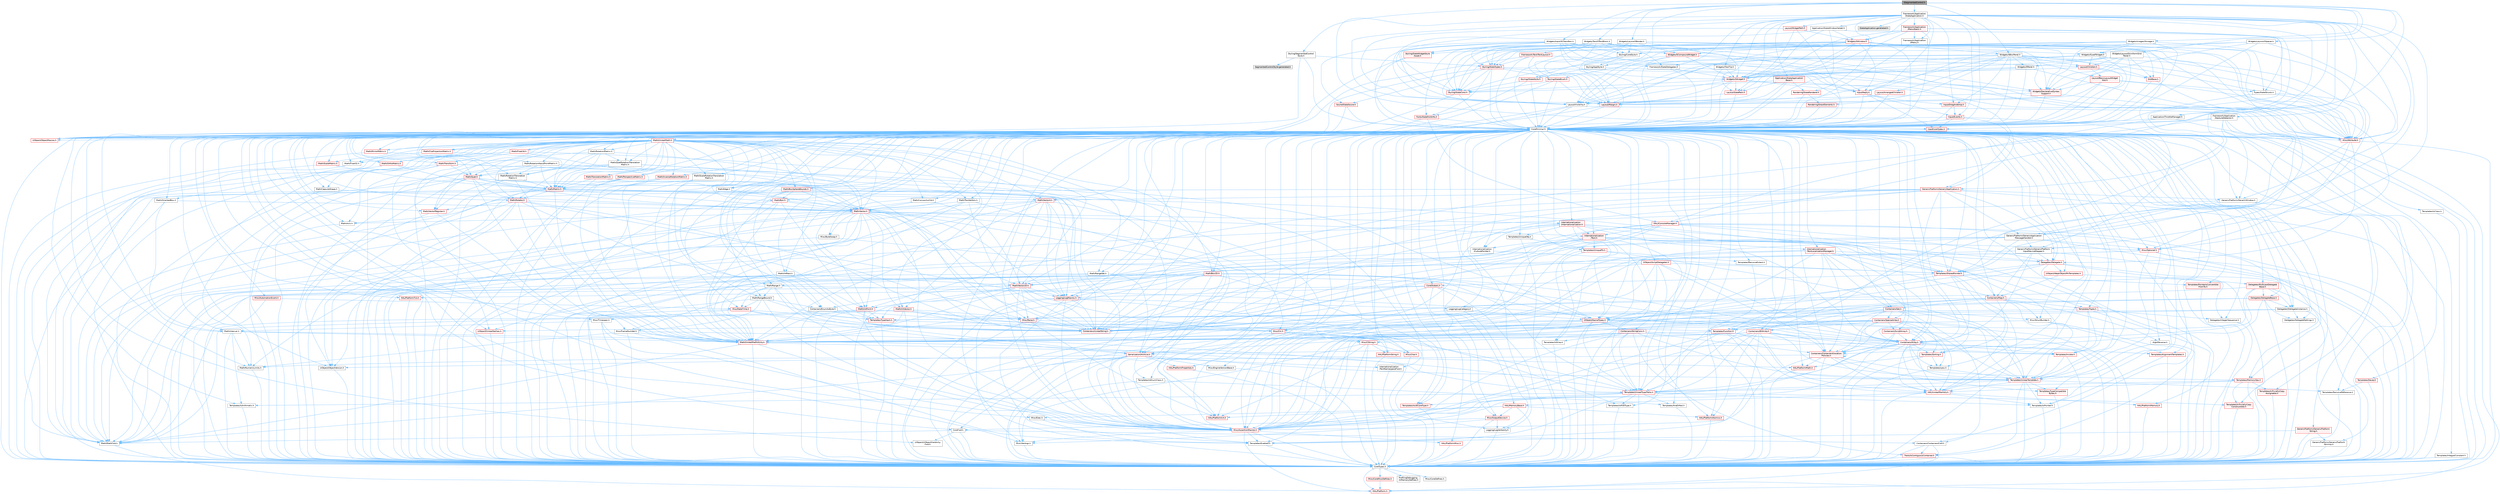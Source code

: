 digraph "SSegmentedControl.h"
{
 // INTERACTIVE_SVG=YES
 // LATEX_PDF_SIZE
  bgcolor="transparent";
  edge [fontname=Helvetica,fontsize=10,labelfontname=Helvetica,labelfontsize=10];
  node [fontname=Helvetica,fontsize=10,shape=box,height=0.2,width=0.4];
  Node1 [id="Node000001",label="SSegmentedControl.h",height=0.2,width=0.4,color="gray40", fillcolor="grey60", style="filled", fontcolor="black",tooltip=" "];
  Node1 -> Node2 [id="edge1_Node000001_Node000002",color="steelblue1",style="solid",tooltip=" "];
  Node2 [id="Node000002",label="CoreMinimal.h",height=0.2,width=0.4,color="grey40", fillcolor="white", style="filled",URL="$d7/d67/CoreMinimal_8h.html",tooltip=" "];
  Node2 -> Node3 [id="edge2_Node000002_Node000003",color="steelblue1",style="solid",tooltip=" "];
  Node3 [id="Node000003",label="CoreTypes.h",height=0.2,width=0.4,color="grey40", fillcolor="white", style="filled",URL="$dc/dec/CoreTypes_8h.html",tooltip=" "];
  Node3 -> Node4 [id="edge3_Node000003_Node000004",color="steelblue1",style="solid",tooltip=" "];
  Node4 [id="Node000004",label="HAL/Platform.h",height=0.2,width=0.4,color="red", fillcolor="#FFF0F0", style="filled",URL="$d9/dd0/Platform_8h.html",tooltip=" "];
  Node3 -> Node14 [id="edge4_Node000003_Node000014",color="steelblue1",style="solid",tooltip=" "];
  Node14 [id="Node000014",label="ProfilingDebugging\l/UMemoryDefines.h",height=0.2,width=0.4,color="grey40", fillcolor="white", style="filled",URL="$d2/da2/UMemoryDefines_8h.html",tooltip=" "];
  Node3 -> Node15 [id="edge5_Node000003_Node000015",color="steelblue1",style="solid",tooltip=" "];
  Node15 [id="Node000015",label="Misc/CoreMiscDefines.h",height=0.2,width=0.4,color="red", fillcolor="#FFF0F0", style="filled",URL="$da/d38/CoreMiscDefines_8h.html",tooltip=" "];
  Node15 -> Node4 [id="edge6_Node000015_Node000004",color="steelblue1",style="solid",tooltip=" "];
  Node3 -> Node16 [id="edge7_Node000003_Node000016",color="steelblue1",style="solid",tooltip=" "];
  Node16 [id="Node000016",label="Misc/CoreDefines.h",height=0.2,width=0.4,color="grey40", fillcolor="white", style="filled",URL="$d3/dd2/CoreDefines_8h.html",tooltip=" "];
  Node2 -> Node17 [id="edge8_Node000002_Node000017",color="steelblue1",style="solid",tooltip=" "];
  Node17 [id="Node000017",label="CoreFwd.h",height=0.2,width=0.4,color="grey40", fillcolor="white", style="filled",URL="$d1/d1e/CoreFwd_8h.html",tooltip=" "];
  Node17 -> Node3 [id="edge9_Node000017_Node000003",color="steelblue1",style="solid",tooltip=" "];
  Node17 -> Node18 [id="edge10_Node000017_Node000018",color="steelblue1",style="solid",tooltip=" "];
  Node18 [id="Node000018",label="Containers/ContainersFwd.h",height=0.2,width=0.4,color="grey40", fillcolor="white", style="filled",URL="$d4/d0a/ContainersFwd_8h.html",tooltip=" "];
  Node18 -> Node4 [id="edge11_Node000018_Node000004",color="steelblue1",style="solid",tooltip=" "];
  Node18 -> Node3 [id="edge12_Node000018_Node000003",color="steelblue1",style="solid",tooltip=" "];
  Node18 -> Node19 [id="edge13_Node000018_Node000019",color="steelblue1",style="solid",tooltip=" "];
  Node19 [id="Node000019",label="Traits/IsContiguousContainer.h",height=0.2,width=0.4,color="red", fillcolor="#FFF0F0", style="filled",URL="$d5/d3c/IsContiguousContainer_8h.html",tooltip=" "];
  Node19 -> Node3 [id="edge14_Node000019_Node000003",color="steelblue1",style="solid",tooltip=" "];
  Node17 -> Node22 [id="edge15_Node000017_Node000022",color="steelblue1",style="solid",tooltip=" "];
  Node22 [id="Node000022",label="Math/MathFwd.h",height=0.2,width=0.4,color="grey40", fillcolor="white", style="filled",URL="$d2/d10/MathFwd_8h.html",tooltip=" "];
  Node22 -> Node4 [id="edge16_Node000022_Node000004",color="steelblue1",style="solid",tooltip=" "];
  Node17 -> Node23 [id="edge17_Node000017_Node000023",color="steelblue1",style="solid",tooltip=" "];
  Node23 [id="Node000023",label="UObject/UObjectHierarchy\lFwd.h",height=0.2,width=0.4,color="grey40", fillcolor="white", style="filled",URL="$d3/d13/UObjectHierarchyFwd_8h.html",tooltip=" "];
  Node2 -> Node23 [id="edge18_Node000002_Node000023",color="steelblue1",style="solid",tooltip=" "];
  Node2 -> Node18 [id="edge19_Node000002_Node000018",color="steelblue1",style="solid",tooltip=" "];
  Node2 -> Node24 [id="edge20_Node000002_Node000024",color="steelblue1",style="solid",tooltip=" "];
  Node24 [id="Node000024",label="Misc/VarArgs.h",height=0.2,width=0.4,color="grey40", fillcolor="white", style="filled",URL="$d5/d6f/VarArgs_8h.html",tooltip=" "];
  Node24 -> Node3 [id="edge21_Node000024_Node000003",color="steelblue1",style="solid",tooltip=" "];
  Node2 -> Node25 [id="edge22_Node000002_Node000025",color="steelblue1",style="solid",tooltip=" "];
  Node25 [id="Node000025",label="Logging/LogVerbosity.h",height=0.2,width=0.4,color="grey40", fillcolor="white", style="filled",URL="$d2/d8f/LogVerbosity_8h.html",tooltip=" "];
  Node25 -> Node3 [id="edge23_Node000025_Node000003",color="steelblue1",style="solid",tooltip=" "];
  Node2 -> Node26 [id="edge24_Node000002_Node000026",color="steelblue1",style="solid",tooltip=" "];
  Node26 [id="Node000026",label="Misc/OutputDevice.h",height=0.2,width=0.4,color="red", fillcolor="#FFF0F0", style="filled",URL="$d7/d32/OutputDevice_8h.html",tooltip=" "];
  Node26 -> Node17 [id="edge25_Node000026_Node000017",color="steelblue1",style="solid",tooltip=" "];
  Node26 -> Node3 [id="edge26_Node000026_Node000003",color="steelblue1",style="solid",tooltip=" "];
  Node26 -> Node25 [id="edge27_Node000026_Node000025",color="steelblue1",style="solid",tooltip=" "];
  Node26 -> Node24 [id="edge28_Node000026_Node000024",color="steelblue1",style="solid",tooltip=" "];
  Node2 -> Node32 [id="edge29_Node000002_Node000032",color="steelblue1",style="solid",tooltip=" "];
  Node32 [id="Node000032",label="HAL/PlatformCrt.h",height=0.2,width=0.4,color="red", fillcolor="#FFF0F0", style="filled",URL="$d8/d75/PlatformCrt_8h.html",tooltip=" "];
  Node2 -> Node42 [id="edge30_Node000002_Node000042",color="steelblue1",style="solid",tooltip=" "];
  Node42 [id="Node000042",label="HAL/PlatformMisc.h",height=0.2,width=0.4,color="red", fillcolor="#FFF0F0", style="filled",URL="$d0/df5/PlatformMisc_8h.html",tooltip=" "];
  Node42 -> Node3 [id="edge31_Node000042_Node000003",color="steelblue1",style="solid",tooltip=" "];
  Node2 -> Node61 [id="edge32_Node000002_Node000061",color="steelblue1",style="solid",tooltip=" "];
  Node61 [id="Node000061",label="Misc/AssertionMacros.h",height=0.2,width=0.4,color="red", fillcolor="#FFF0F0", style="filled",URL="$d0/dfa/AssertionMacros_8h.html",tooltip=" "];
  Node61 -> Node3 [id="edge33_Node000061_Node000003",color="steelblue1",style="solid",tooltip=" "];
  Node61 -> Node4 [id="edge34_Node000061_Node000004",color="steelblue1",style="solid",tooltip=" "];
  Node61 -> Node42 [id="edge35_Node000061_Node000042",color="steelblue1",style="solid",tooltip=" "];
  Node61 -> Node62 [id="edge36_Node000061_Node000062",color="steelblue1",style="solid",tooltip=" "];
  Node62 [id="Node000062",label="Templates/EnableIf.h",height=0.2,width=0.4,color="grey40", fillcolor="white", style="filled",URL="$d7/d60/EnableIf_8h.html",tooltip=" "];
  Node62 -> Node3 [id="edge37_Node000062_Node000003",color="steelblue1",style="solid",tooltip=" "];
  Node61 -> Node24 [id="edge38_Node000061_Node000024",color="steelblue1",style="solid",tooltip=" "];
  Node2 -> Node70 [id="edge39_Node000002_Node000070",color="steelblue1",style="solid",tooltip=" "];
  Node70 [id="Node000070",label="Templates/IsPointer.h",height=0.2,width=0.4,color="grey40", fillcolor="white", style="filled",URL="$d7/d05/IsPointer_8h.html",tooltip=" "];
  Node70 -> Node3 [id="edge40_Node000070_Node000003",color="steelblue1",style="solid",tooltip=" "];
  Node2 -> Node71 [id="edge41_Node000002_Node000071",color="steelblue1",style="solid",tooltip=" "];
  Node71 [id="Node000071",label="HAL/PlatformMemory.h",height=0.2,width=0.4,color="red", fillcolor="#FFF0F0", style="filled",URL="$de/d68/PlatformMemory_8h.html",tooltip=" "];
  Node71 -> Node3 [id="edge42_Node000071_Node000003",color="steelblue1",style="solid",tooltip=" "];
  Node2 -> Node54 [id="edge43_Node000002_Node000054",color="steelblue1",style="solid",tooltip=" "];
  Node54 [id="Node000054",label="HAL/PlatformAtomics.h",height=0.2,width=0.4,color="red", fillcolor="#FFF0F0", style="filled",URL="$d3/d36/PlatformAtomics_8h.html",tooltip=" "];
  Node54 -> Node3 [id="edge44_Node000054_Node000003",color="steelblue1",style="solid",tooltip=" "];
  Node2 -> Node76 [id="edge45_Node000002_Node000076",color="steelblue1",style="solid",tooltip=" "];
  Node76 [id="Node000076",label="Misc/Exec.h",height=0.2,width=0.4,color="grey40", fillcolor="white", style="filled",URL="$de/ddb/Exec_8h.html",tooltip=" "];
  Node76 -> Node3 [id="edge46_Node000076_Node000003",color="steelblue1",style="solid",tooltip=" "];
  Node76 -> Node61 [id="edge47_Node000076_Node000061",color="steelblue1",style="solid",tooltip=" "];
  Node2 -> Node77 [id="edge48_Node000002_Node000077",color="steelblue1",style="solid",tooltip=" "];
  Node77 [id="Node000077",label="HAL/MemoryBase.h",height=0.2,width=0.4,color="red", fillcolor="#FFF0F0", style="filled",URL="$d6/d9f/MemoryBase_8h.html",tooltip=" "];
  Node77 -> Node3 [id="edge49_Node000077_Node000003",color="steelblue1",style="solid",tooltip=" "];
  Node77 -> Node54 [id="edge50_Node000077_Node000054",color="steelblue1",style="solid",tooltip=" "];
  Node77 -> Node32 [id="edge51_Node000077_Node000032",color="steelblue1",style="solid",tooltip=" "];
  Node77 -> Node76 [id="edge52_Node000077_Node000076",color="steelblue1",style="solid",tooltip=" "];
  Node77 -> Node26 [id="edge53_Node000077_Node000026",color="steelblue1",style="solid",tooltip=" "];
  Node2 -> Node87 [id="edge54_Node000002_Node000087",color="steelblue1",style="solid",tooltip=" "];
  Node87 [id="Node000087",label="HAL/UnrealMemory.h",height=0.2,width=0.4,color="red", fillcolor="#FFF0F0", style="filled",URL="$d9/d96/UnrealMemory_8h.html",tooltip=" "];
  Node87 -> Node3 [id="edge55_Node000087_Node000003",color="steelblue1",style="solid",tooltip=" "];
  Node87 -> Node77 [id="edge56_Node000087_Node000077",color="steelblue1",style="solid",tooltip=" "];
  Node87 -> Node71 [id="edge57_Node000087_Node000071",color="steelblue1",style="solid",tooltip=" "];
  Node87 -> Node70 [id="edge58_Node000087_Node000070",color="steelblue1",style="solid",tooltip=" "];
  Node2 -> Node89 [id="edge59_Node000002_Node000089",color="steelblue1",style="solid",tooltip=" "];
  Node89 [id="Node000089",label="Templates/IsArithmetic.h",height=0.2,width=0.4,color="grey40", fillcolor="white", style="filled",URL="$d2/d5d/IsArithmetic_8h.html",tooltip=" "];
  Node89 -> Node3 [id="edge60_Node000089_Node000003",color="steelblue1",style="solid",tooltip=" "];
  Node2 -> Node83 [id="edge61_Node000002_Node000083",color="steelblue1",style="solid",tooltip=" "];
  Node83 [id="Node000083",label="Templates/AndOrNot.h",height=0.2,width=0.4,color="grey40", fillcolor="white", style="filled",URL="$db/d0a/AndOrNot_8h.html",tooltip=" "];
  Node83 -> Node3 [id="edge62_Node000083_Node000003",color="steelblue1",style="solid",tooltip=" "];
  Node2 -> Node90 [id="edge63_Node000002_Node000090",color="steelblue1",style="solid",tooltip=" "];
  Node90 [id="Node000090",label="Templates/IsPODType.h",height=0.2,width=0.4,color="grey40", fillcolor="white", style="filled",URL="$d7/db1/IsPODType_8h.html",tooltip=" "];
  Node90 -> Node3 [id="edge64_Node000090_Node000003",color="steelblue1",style="solid",tooltip=" "];
  Node2 -> Node91 [id="edge65_Node000002_Node000091",color="steelblue1",style="solid",tooltip=" "];
  Node91 [id="Node000091",label="Templates/IsUECoreType.h",height=0.2,width=0.4,color="red", fillcolor="#FFF0F0", style="filled",URL="$d1/db8/IsUECoreType_8h.html",tooltip=" "];
  Node91 -> Node3 [id="edge66_Node000091_Node000003",color="steelblue1",style="solid",tooltip=" "];
  Node2 -> Node84 [id="edge67_Node000002_Node000084",color="steelblue1",style="solid",tooltip=" "];
  Node84 [id="Node000084",label="Templates/IsTriviallyCopy\lConstructible.h",height=0.2,width=0.4,color="red", fillcolor="#FFF0F0", style="filled",URL="$d3/d78/IsTriviallyCopyConstructible_8h.html",tooltip=" "];
  Node84 -> Node3 [id="edge68_Node000084_Node000003",color="steelblue1",style="solid",tooltip=" "];
  Node2 -> Node92 [id="edge69_Node000002_Node000092",color="steelblue1",style="solid",tooltip=" "];
  Node92 [id="Node000092",label="Templates/UnrealTypeTraits.h",height=0.2,width=0.4,color="red", fillcolor="#FFF0F0", style="filled",URL="$d2/d2d/UnrealTypeTraits_8h.html",tooltip=" "];
  Node92 -> Node3 [id="edge70_Node000092_Node000003",color="steelblue1",style="solid",tooltip=" "];
  Node92 -> Node70 [id="edge71_Node000092_Node000070",color="steelblue1",style="solid",tooltip=" "];
  Node92 -> Node61 [id="edge72_Node000092_Node000061",color="steelblue1",style="solid",tooltip=" "];
  Node92 -> Node83 [id="edge73_Node000092_Node000083",color="steelblue1",style="solid",tooltip=" "];
  Node92 -> Node62 [id="edge74_Node000092_Node000062",color="steelblue1",style="solid",tooltip=" "];
  Node92 -> Node89 [id="edge75_Node000092_Node000089",color="steelblue1",style="solid",tooltip=" "];
  Node92 -> Node90 [id="edge76_Node000092_Node000090",color="steelblue1",style="solid",tooltip=" "];
  Node92 -> Node91 [id="edge77_Node000092_Node000091",color="steelblue1",style="solid",tooltip=" "];
  Node92 -> Node84 [id="edge78_Node000092_Node000084",color="steelblue1",style="solid",tooltip=" "];
  Node2 -> Node62 [id="edge79_Node000002_Node000062",color="steelblue1",style="solid",tooltip=" "];
  Node2 -> Node94 [id="edge80_Node000002_Node000094",color="steelblue1",style="solid",tooltip=" "];
  Node94 [id="Node000094",label="Templates/RemoveReference.h",height=0.2,width=0.4,color="grey40", fillcolor="white", style="filled",URL="$da/dbe/RemoveReference_8h.html",tooltip=" "];
  Node94 -> Node3 [id="edge81_Node000094_Node000003",color="steelblue1",style="solid",tooltip=" "];
  Node2 -> Node95 [id="edge82_Node000002_Node000095",color="steelblue1",style="solid",tooltip=" "];
  Node95 [id="Node000095",label="Templates/IntegralConstant.h",height=0.2,width=0.4,color="grey40", fillcolor="white", style="filled",URL="$db/d1b/IntegralConstant_8h.html",tooltip=" "];
  Node95 -> Node3 [id="edge83_Node000095_Node000003",color="steelblue1",style="solid",tooltip=" "];
  Node2 -> Node96 [id="edge84_Node000002_Node000096",color="steelblue1",style="solid",tooltip=" "];
  Node96 [id="Node000096",label="Templates/IsClass.h",height=0.2,width=0.4,color="grey40", fillcolor="white", style="filled",URL="$db/dcb/IsClass_8h.html",tooltip=" "];
  Node96 -> Node3 [id="edge85_Node000096_Node000003",color="steelblue1",style="solid",tooltip=" "];
  Node2 -> Node97 [id="edge86_Node000002_Node000097",color="steelblue1",style="solid",tooltip=" "];
  Node97 [id="Node000097",label="Templates/TypeCompatible\lBytes.h",height=0.2,width=0.4,color="red", fillcolor="#FFF0F0", style="filled",URL="$df/d0a/TypeCompatibleBytes_8h.html",tooltip=" "];
  Node97 -> Node3 [id="edge87_Node000097_Node000003",color="steelblue1",style="solid",tooltip=" "];
  Node2 -> Node19 [id="edge88_Node000002_Node000019",color="steelblue1",style="solid",tooltip=" "];
  Node2 -> Node98 [id="edge89_Node000002_Node000098",color="steelblue1",style="solid",tooltip=" "];
  Node98 [id="Node000098",label="Templates/UnrealTemplate.h",height=0.2,width=0.4,color="red", fillcolor="#FFF0F0", style="filled",URL="$d4/d24/UnrealTemplate_8h.html",tooltip=" "];
  Node98 -> Node3 [id="edge90_Node000098_Node000003",color="steelblue1",style="solid",tooltip=" "];
  Node98 -> Node70 [id="edge91_Node000098_Node000070",color="steelblue1",style="solid",tooltip=" "];
  Node98 -> Node87 [id="edge92_Node000098_Node000087",color="steelblue1",style="solid",tooltip=" "];
  Node98 -> Node92 [id="edge93_Node000098_Node000092",color="steelblue1",style="solid",tooltip=" "];
  Node98 -> Node94 [id="edge94_Node000098_Node000094",color="steelblue1",style="solid",tooltip=" "];
  Node98 -> Node97 [id="edge95_Node000098_Node000097",color="steelblue1",style="solid",tooltip=" "];
  Node98 -> Node19 [id="edge96_Node000098_Node000019",color="steelblue1",style="solid",tooltip=" "];
  Node2 -> Node47 [id="edge97_Node000002_Node000047",color="steelblue1",style="solid",tooltip=" "];
  Node47 [id="Node000047",label="Math/NumericLimits.h",height=0.2,width=0.4,color="grey40", fillcolor="white", style="filled",URL="$df/d1b/NumericLimits_8h.html",tooltip=" "];
  Node47 -> Node3 [id="edge98_Node000047_Node000003",color="steelblue1",style="solid",tooltip=" "];
  Node2 -> Node102 [id="edge99_Node000002_Node000102",color="steelblue1",style="solid",tooltip=" "];
  Node102 [id="Node000102",label="HAL/PlatformMath.h",height=0.2,width=0.4,color="red", fillcolor="#FFF0F0", style="filled",URL="$dc/d53/PlatformMath_8h.html",tooltip=" "];
  Node102 -> Node3 [id="edge100_Node000102_Node000003",color="steelblue1",style="solid",tooltip=" "];
  Node2 -> Node85 [id="edge101_Node000002_Node000085",color="steelblue1",style="solid",tooltip=" "];
  Node85 [id="Node000085",label="Templates/IsTriviallyCopy\lAssignable.h",height=0.2,width=0.4,color="red", fillcolor="#FFF0F0", style="filled",URL="$d2/df2/IsTriviallyCopyAssignable_8h.html",tooltip=" "];
  Node85 -> Node3 [id="edge102_Node000085_Node000003",color="steelblue1",style="solid",tooltip=" "];
  Node2 -> Node110 [id="edge103_Node000002_Node000110",color="steelblue1",style="solid",tooltip=" "];
  Node110 [id="Node000110",label="Templates/MemoryOps.h",height=0.2,width=0.4,color="red", fillcolor="#FFF0F0", style="filled",URL="$db/dea/MemoryOps_8h.html",tooltip=" "];
  Node110 -> Node3 [id="edge104_Node000110_Node000003",color="steelblue1",style="solid",tooltip=" "];
  Node110 -> Node87 [id="edge105_Node000110_Node000087",color="steelblue1",style="solid",tooltip=" "];
  Node110 -> Node85 [id="edge106_Node000110_Node000085",color="steelblue1",style="solid",tooltip=" "];
  Node110 -> Node84 [id="edge107_Node000110_Node000084",color="steelblue1",style="solid",tooltip=" "];
  Node110 -> Node92 [id="edge108_Node000110_Node000092",color="steelblue1",style="solid",tooltip=" "];
  Node2 -> Node111 [id="edge109_Node000002_Node000111",color="steelblue1",style="solid",tooltip=" "];
  Node111 [id="Node000111",label="Containers/ContainerAllocation\lPolicies.h",height=0.2,width=0.4,color="red", fillcolor="#FFF0F0", style="filled",URL="$d7/dff/ContainerAllocationPolicies_8h.html",tooltip=" "];
  Node111 -> Node3 [id="edge110_Node000111_Node000003",color="steelblue1",style="solid",tooltip=" "];
  Node111 -> Node111 [id="edge111_Node000111_Node000111",color="steelblue1",style="solid",tooltip=" "];
  Node111 -> Node102 [id="edge112_Node000111_Node000102",color="steelblue1",style="solid",tooltip=" "];
  Node111 -> Node87 [id="edge113_Node000111_Node000087",color="steelblue1",style="solid",tooltip=" "];
  Node111 -> Node47 [id="edge114_Node000111_Node000047",color="steelblue1",style="solid",tooltip=" "];
  Node111 -> Node61 [id="edge115_Node000111_Node000061",color="steelblue1",style="solid",tooltip=" "];
  Node111 -> Node110 [id="edge116_Node000111_Node000110",color="steelblue1",style="solid",tooltip=" "];
  Node111 -> Node97 [id="edge117_Node000111_Node000097",color="steelblue1",style="solid",tooltip=" "];
  Node2 -> Node114 [id="edge118_Node000002_Node000114",color="steelblue1",style="solid",tooltip=" "];
  Node114 [id="Node000114",label="Templates/IsEnumClass.h",height=0.2,width=0.4,color="grey40", fillcolor="white", style="filled",URL="$d7/d15/IsEnumClass_8h.html",tooltip=" "];
  Node114 -> Node3 [id="edge119_Node000114_Node000003",color="steelblue1",style="solid",tooltip=" "];
  Node114 -> Node83 [id="edge120_Node000114_Node000083",color="steelblue1",style="solid",tooltip=" "];
  Node2 -> Node115 [id="edge121_Node000002_Node000115",color="steelblue1",style="solid",tooltip=" "];
  Node115 [id="Node000115",label="HAL/PlatformProperties.h",height=0.2,width=0.4,color="red", fillcolor="#FFF0F0", style="filled",URL="$d9/db0/PlatformProperties_8h.html",tooltip=" "];
  Node115 -> Node3 [id="edge122_Node000115_Node000003",color="steelblue1",style="solid",tooltip=" "];
  Node2 -> Node118 [id="edge123_Node000002_Node000118",color="steelblue1",style="solid",tooltip=" "];
  Node118 [id="Node000118",label="Misc/EngineVersionBase.h",height=0.2,width=0.4,color="grey40", fillcolor="white", style="filled",URL="$d5/d2b/EngineVersionBase_8h.html",tooltip=" "];
  Node118 -> Node3 [id="edge124_Node000118_Node000003",color="steelblue1",style="solid",tooltip=" "];
  Node2 -> Node119 [id="edge125_Node000002_Node000119",color="steelblue1",style="solid",tooltip=" "];
  Node119 [id="Node000119",label="Internationalization\l/TextNamespaceFwd.h",height=0.2,width=0.4,color="grey40", fillcolor="white", style="filled",URL="$d8/d97/TextNamespaceFwd_8h.html",tooltip=" "];
  Node119 -> Node3 [id="edge126_Node000119_Node000003",color="steelblue1",style="solid",tooltip=" "];
  Node2 -> Node120 [id="edge127_Node000002_Node000120",color="steelblue1",style="solid",tooltip=" "];
  Node120 [id="Node000120",label="Serialization/Archive.h",height=0.2,width=0.4,color="red", fillcolor="#FFF0F0", style="filled",URL="$d7/d3b/Archive_8h.html",tooltip=" "];
  Node120 -> Node17 [id="edge128_Node000120_Node000017",color="steelblue1",style="solid",tooltip=" "];
  Node120 -> Node3 [id="edge129_Node000120_Node000003",color="steelblue1",style="solid",tooltip=" "];
  Node120 -> Node115 [id="edge130_Node000120_Node000115",color="steelblue1",style="solid",tooltip=" "];
  Node120 -> Node119 [id="edge131_Node000120_Node000119",color="steelblue1",style="solid",tooltip=" "];
  Node120 -> Node22 [id="edge132_Node000120_Node000022",color="steelblue1",style="solid",tooltip=" "];
  Node120 -> Node61 [id="edge133_Node000120_Node000061",color="steelblue1",style="solid",tooltip=" "];
  Node120 -> Node118 [id="edge134_Node000120_Node000118",color="steelblue1",style="solid",tooltip=" "];
  Node120 -> Node24 [id="edge135_Node000120_Node000024",color="steelblue1",style="solid",tooltip=" "];
  Node120 -> Node62 [id="edge136_Node000120_Node000062",color="steelblue1",style="solid",tooltip=" "];
  Node120 -> Node114 [id="edge137_Node000120_Node000114",color="steelblue1",style="solid",tooltip=" "];
  Node120 -> Node98 [id="edge138_Node000120_Node000098",color="steelblue1",style="solid",tooltip=" "];
  Node120 -> Node123 [id="edge139_Node000120_Node000123",color="steelblue1",style="solid",tooltip=" "];
  Node123 [id="Node000123",label="UObject/ObjectVersion.h",height=0.2,width=0.4,color="grey40", fillcolor="white", style="filled",URL="$da/d63/ObjectVersion_8h.html",tooltip=" "];
  Node123 -> Node3 [id="edge140_Node000123_Node000003",color="steelblue1",style="solid",tooltip=" "];
  Node2 -> Node124 [id="edge141_Node000002_Node000124",color="steelblue1",style="solid",tooltip=" "];
  Node124 [id="Node000124",label="Templates/Less.h",height=0.2,width=0.4,color="grey40", fillcolor="white", style="filled",URL="$de/dc8/Less_8h.html",tooltip=" "];
  Node124 -> Node3 [id="edge142_Node000124_Node000003",color="steelblue1",style="solid",tooltip=" "];
  Node124 -> Node98 [id="edge143_Node000124_Node000098",color="steelblue1",style="solid",tooltip=" "];
  Node2 -> Node125 [id="edge144_Node000002_Node000125",color="steelblue1",style="solid",tooltip=" "];
  Node125 [id="Node000125",label="Templates/Sorting.h",height=0.2,width=0.4,color="red", fillcolor="#FFF0F0", style="filled",URL="$d3/d9e/Sorting_8h.html",tooltip=" "];
  Node125 -> Node3 [id="edge145_Node000125_Node000003",color="steelblue1",style="solid",tooltip=" "];
  Node125 -> Node102 [id="edge146_Node000125_Node000102",color="steelblue1",style="solid",tooltip=" "];
  Node125 -> Node124 [id="edge147_Node000125_Node000124",color="steelblue1",style="solid",tooltip=" "];
  Node2 -> Node136 [id="edge148_Node000002_Node000136",color="steelblue1",style="solid",tooltip=" "];
  Node136 [id="Node000136",label="Misc/Char.h",height=0.2,width=0.4,color="red", fillcolor="#FFF0F0", style="filled",URL="$d0/d58/Char_8h.html",tooltip=" "];
  Node136 -> Node3 [id="edge149_Node000136_Node000003",color="steelblue1",style="solid",tooltip=" "];
  Node2 -> Node139 [id="edge150_Node000002_Node000139",color="steelblue1",style="solid",tooltip=" "];
  Node139 [id="Node000139",label="GenericPlatform/GenericPlatform\lStricmp.h",height=0.2,width=0.4,color="grey40", fillcolor="white", style="filled",URL="$d2/d86/GenericPlatformStricmp_8h.html",tooltip=" "];
  Node139 -> Node3 [id="edge151_Node000139_Node000003",color="steelblue1",style="solid",tooltip=" "];
  Node2 -> Node140 [id="edge152_Node000002_Node000140",color="steelblue1",style="solid",tooltip=" "];
  Node140 [id="Node000140",label="GenericPlatform/GenericPlatform\lString.h",height=0.2,width=0.4,color="red", fillcolor="#FFF0F0", style="filled",URL="$dd/d20/GenericPlatformString_8h.html",tooltip=" "];
  Node140 -> Node3 [id="edge153_Node000140_Node000003",color="steelblue1",style="solid",tooltip=" "];
  Node140 -> Node139 [id="edge154_Node000140_Node000139",color="steelblue1",style="solid",tooltip=" "];
  Node140 -> Node62 [id="edge155_Node000140_Node000062",color="steelblue1",style="solid",tooltip=" "];
  Node2 -> Node73 [id="edge156_Node000002_Node000073",color="steelblue1",style="solid",tooltip=" "];
  Node73 [id="Node000073",label="HAL/PlatformString.h",height=0.2,width=0.4,color="red", fillcolor="#FFF0F0", style="filled",URL="$db/db5/PlatformString_8h.html",tooltip=" "];
  Node73 -> Node3 [id="edge157_Node000073_Node000003",color="steelblue1",style="solid",tooltip=" "];
  Node2 -> Node143 [id="edge158_Node000002_Node000143",color="steelblue1",style="solid",tooltip=" "];
  Node143 [id="Node000143",label="Misc/CString.h",height=0.2,width=0.4,color="red", fillcolor="#FFF0F0", style="filled",URL="$d2/d49/CString_8h.html",tooltip=" "];
  Node143 -> Node3 [id="edge159_Node000143_Node000003",color="steelblue1",style="solid",tooltip=" "];
  Node143 -> Node32 [id="edge160_Node000143_Node000032",color="steelblue1",style="solid",tooltip=" "];
  Node143 -> Node73 [id="edge161_Node000143_Node000073",color="steelblue1",style="solid",tooltip=" "];
  Node143 -> Node61 [id="edge162_Node000143_Node000061",color="steelblue1",style="solid",tooltip=" "];
  Node143 -> Node136 [id="edge163_Node000143_Node000136",color="steelblue1",style="solid",tooltip=" "];
  Node143 -> Node24 [id="edge164_Node000143_Node000024",color="steelblue1",style="solid",tooltip=" "];
  Node2 -> Node144 [id="edge165_Node000002_Node000144",color="steelblue1",style="solid",tooltip=" "];
  Node144 [id="Node000144",label="Misc/Crc.h",height=0.2,width=0.4,color="red", fillcolor="#FFF0F0", style="filled",URL="$d4/dd2/Crc_8h.html",tooltip=" "];
  Node144 -> Node3 [id="edge166_Node000144_Node000003",color="steelblue1",style="solid",tooltip=" "];
  Node144 -> Node73 [id="edge167_Node000144_Node000073",color="steelblue1",style="solid",tooltip=" "];
  Node144 -> Node61 [id="edge168_Node000144_Node000061",color="steelblue1",style="solid",tooltip=" "];
  Node144 -> Node143 [id="edge169_Node000144_Node000143",color="steelblue1",style="solid",tooltip=" "];
  Node144 -> Node136 [id="edge170_Node000144_Node000136",color="steelblue1",style="solid",tooltip=" "];
  Node144 -> Node92 [id="edge171_Node000144_Node000092",color="steelblue1",style="solid",tooltip=" "];
  Node2 -> Node135 [id="edge172_Node000002_Node000135",color="steelblue1",style="solid",tooltip=" "];
  Node135 [id="Node000135",label="Math/UnrealMathUtility.h",height=0.2,width=0.4,color="red", fillcolor="#FFF0F0", style="filled",URL="$db/db8/UnrealMathUtility_8h.html",tooltip=" "];
  Node135 -> Node3 [id="edge173_Node000135_Node000003",color="steelblue1",style="solid",tooltip=" "];
  Node135 -> Node61 [id="edge174_Node000135_Node000061",color="steelblue1",style="solid",tooltip=" "];
  Node135 -> Node102 [id="edge175_Node000135_Node000102",color="steelblue1",style="solid",tooltip=" "];
  Node135 -> Node22 [id="edge176_Node000135_Node000022",color="steelblue1",style="solid",tooltip=" "];
  Node2 -> Node145 [id="edge177_Node000002_Node000145",color="steelblue1",style="solid",tooltip=" "];
  Node145 [id="Node000145",label="Containers/UnrealString.h",height=0.2,width=0.4,color="red", fillcolor="#FFF0F0", style="filled",URL="$d5/dba/UnrealString_8h.html",tooltip=" "];
  Node2 -> Node149 [id="edge178_Node000002_Node000149",color="steelblue1",style="solid",tooltip=" "];
  Node149 [id="Node000149",label="Containers/Array.h",height=0.2,width=0.4,color="red", fillcolor="#FFF0F0", style="filled",URL="$df/dd0/Array_8h.html",tooltip=" "];
  Node149 -> Node3 [id="edge179_Node000149_Node000003",color="steelblue1",style="solid",tooltip=" "];
  Node149 -> Node61 [id="edge180_Node000149_Node000061",color="steelblue1",style="solid",tooltip=" "];
  Node149 -> Node87 [id="edge181_Node000149_Node000087",color="steelblue1",style="solid",tooltip=" "];
  Node149 -> Node92 [id="edge182_Node000149_Node000092",color="steelblue1",style="solid",tooltip=" "];
  Node149 -> Node98 [id="edge183_Node000149_Node000098",color="steelblue1",style="solid",tooltip=" "];
  Node149 -> Node111 [id="edge184_Node000149_Node000111",color="steelblue1",style="solid",tooltip=" "];
  Node149 -> Node120 [id="edge185_Node000149_Node000120",color="steelblue1",style="solid",tooltip=" "];
  Node149 -> Node128 [id="edge186_Node000149_Node000128",color="steelblue1",style="solid",tooltip=" "];
  Node128 [id="Node000128",label="Templates/Invoke.h",height=0.2,width=0.4,color="red", fillcolor="#FFF0F0", style="filled",URL="$d7/deb/Invoke_8h.html",tooltip=" "];
  Node128 -> Node3 [id="edge187_Node000128_Node000003",color="steelblue1",style="solid",tooltip=" "];
  Node128 -> Node98 [id="edge188_Node000128_Node000098",color="steelblue1",style="solid",tooltip=" "];
  Node149 -> Node124 [id="edge189_Node000149_Node000124",color="steelblue1",style="solid",tooltip=" "];
  Node149 -> Node125 [id="edge190_Node000149_Node000125",color="steelblue1",style="solid",tooltip=" "];
  Node149 -> Node172 [id="edge191_Node000149_Node000172",color="steelblue1",style="solid",tooltip=" "];
  Node172 [id="Node000172",label="Templates/AlignmentTemplates.h",height=0.2,width=0.4,color="red", fillcolor="#FFF0F0", style="filled",URL="$dd/d32/AlignmentTemplates_8h.html",tooltip=" "];
  Node172 -> Node3 [id="edge192_Node000172_Node000003",color="steelblue1",style="solid",tooltip=" "];
  Node172 -> Node70 [id="edge193_Node000172_Node000070",color="steelblue1",style="solid",tooltip=" "];
  Node2 -> Node173 [id="edge194_Node000002_Node000173",color="steelblue1",style="solid",tooltip=" "];
  Node173 [id="Node000173",label="Misc/FrameNumber.h",height=0.2,width=0.4,color="grey40", fillcolor="white", style="filled",URL="$dd/dbd/FrameNumber_8h.html",tooltip=" "];
  Node173 -> Node3 [id="edge195_Node000173_Node000003",color="steelblue1",style="solid",tooltip=" "];
  Node173 -> Node47 [id="edge196_Node000173_Node000047",color="steelblue1",style="solid",tooltip=" "];
  Node173 -> Node135 [id="edge197_Node000173_Node000135",color="steelblue1",style="solid",tooltip=" "];
  Node173 -> Node62 [id="edge198_Node000173_Node000062",color="steelblue1",style="solid",tooltip=" "];
  Node173 -> Node92 [id="edge199_Node000173_Node000092",color="steelblue1",style="solid",tooltip=" "];
  Node2 -> Node174 [id="edge200_Node000002_Node000174",color="steelblue1",style="solid",tooltip=" "];
  Node174 [id="Node000174",label="Misc/Timespan.h",height=0.2,width=0.4,color="grey40", fillcolor="white", style="filled",URL="$da/dd9/Timespan_8h.html",tooltip=" "];
  Node174 -> Node3 [id="edge201_Node000174_Node000003",color="steelblue1",style="solid",tooltip=" "];
  Node174 -> Node175 [id="edge202_Node000174_Node000175",color="steelblue1",style="solid",tooltip=" "];
  Node175 [id="Node000175",label="Math/Interval.h",height=0.2,width=0.4,color="grey40", fillcolor="white", style="filled",URL="$d1/d55/Interval_8h.html",tooltip=" "];
  Node175 -> Node3 [id="edge203_Node000175_Node000003",color="steelblue1",style="solid",tooltip=" "];
  Node175 -> Node89 [id="edge204_Node000175_Node000089",color="steelblue1",style="solid",tooltip=" "];
  Node175 -> Node92 [id="edge205_Node000175_Node000092",color="steelblue1",style="solid",tooltip=" "];
  Node175 -> Node47 [id="edge206_Node000175_Node000047",color="steelblue1",style="solid",tooltip=" "];
  Node175 -> Node135 [id="edge207_Node000175_Node000135",color="steelblue1",style="solid",tooltip=" "];
  Node174 -> Node135 [id="edge208_Node000174_Node000135",color="steelblue1",style="solid",tooltip=" "];
  Node174 -> Node61 [id="edge209_Node000174_Node000061",color="steelblue1",style="solid",tooltip=" "];
  Node2 -> Node176 [id="edge210_Node000002_Node000176",color="steelblue1",style="solid",tooltip=" "];
  Node176 [id="Node000176",label="Containers/StringConv.h",height=0.2,width=0.4,color="red", fillcolor="#FFF0F0", style="filled",URL="$d3/ddf/StringConv_8h.html",tooltip=" "];
  Node176 -> Node3 [id="edge211_Node000176_Node000003",color="steelblue1",style="solid",tooltip=" "];
  Node176 -> Node61 [id="edge212_Node000176_Node000061",color="steelblue1",style="solid",tooltip=" "];
  Node176 -> Node111 [id="edge213_Node000176_Node000111",color="steelblue1",style="solid",tooltip=" "];
  Node176 -> Node149 [id="edge214_Node000176_Node000149",color="steelblue1",style="solid",tooltip=" "];
  Node176 -> Node143 [id="edge215_Node000176_Node000143",color="steelblue1",style="solid",tooltip=" "];
  Node176 -> Node177 [id="edge216_Node000176_Node000177",color="steelblue1",style="solid",tooltip=" "];
  Node177 [id="Node000177",label="Templates/IsArray.h",height=0.2,width=0.4,color="grey40", fillcolor="white", style="filled",URL="$d8/d8d/IsArray_8h.html",tooltip=" "];
  Node177 -> Node3 [id="edge217_Node000177_Node000003",color="steelblue1",style="solid",tooltip=" "];
  Node176 -> Node98 [id="edge218_Node000176_Node000098",color="steelblue1",style="solid",tooltip=" "];
  Node176 -> Node92 [id="edge219_Node000176_Node000092",color="steelblue1",style="solid",tooltip=" "];
  Node176 -> Node19 [id="edge220_Node000176_Node000019",color="steelblue1",style="solid",tooltip=" "];
  Node2 -> Node178 [id="edge221_Node000002_Node000178",color="steelblue1",style="solid",tooltip=" "];
  Node178 [id="Node000178",label="UObject/UnrealNames.h",height=0.2,width=0.4,color="red", fillcolor="#FFF0F0", style="filled",URL="$d8/db1/UnrealNames_8h.html",tooltip=" "];
  Node178 -> Node3 [id="edge222_Node000178_Node000003",color="steelblue1",style="solid",tooltip=" "];
  Node2 -> Node180 [id="edge223_Node000002_Node000180",color="steelblue1",style="solid",tooltip=" "];
  Node180 [id="Node000180",label="UObject/NameTypes.h",height=0.2,width=0.4,color="red", fillcolor="#FFF0F0", style="filled",URL="$d6/d35/NameTypes_8h.html",tooltip=" "];
  Node180 -> Node3 [id="edge224_Node000180_Node000003",color="steelblue1",style="solid",tooltip=" "];
  Node180 -> Node61 [id="edge225_Node000180_Node000061",color="steelblue1",style="solid",tooltip=" "];
  Node180 -> Node87 [id="edge226_Node000180_Node000087",color="steelblue1",style="solid",tooltip=" "];
  Node180 -> Node92 [id="edge227_Node000180_Node000092",color="steelblue1",style="solid",tooltip=" "];
  Node180 -> Node98 [id="edge228_Node000180_Node000098",color="steelblue1",style="solid",tooltip=" "];
  Node180 -> Node145 [id="edge229_Node000180_Node000145",color="steelblue1",style="solid",tooltip=" "];
  Node180 -> Node176 [id="edge230_Node000180_Node000176",color="steelblue1",style="solid",tooltip=" "];
  Node180 -> Node178 [id="edge231_Node000180_Node000178",color="steelblue1",style="solid",tooltip=" "];
  Node2 -> Node188 [id="edge232_Node000002_Node000188",color="steelblue1",style="solid",tooltip=" "];
  Node188 [id="Node000188",label="Misc/Parse.h",height=0.2,width=0.4,color="red", fillcolor="#FFF0F0", style="filled",URL="$dc/d71/Parse_8h.html",tooltip=" "];
  Node188 -> Node145 [id="edge233_Node000188_Node000145",color="steelblue1",style="solid",tooltip=" "];
  Node188 -> Node3 [id="edge234_Node000188_Node000003",color="steelblue1",style="solid",tooltip=" "];
  Node188 -> Node32 [id="edge235_Node000188_Node000032",color="steelblue1",style="solid",tooltip=" "];
  Node188 -> Node189 [id="edge236_Node000188_Node000189",color="steelblue1",style="solid",tooltip=" "];
  Node189 [id="Node000189",label="Templates/Function.h",height=0.2,width=0.4,color="red", fillcolor="#FFF0F0", style="filled",URL="$df/df5/Function_8h.html",tooltip=" "];
  Node189 -> Node3 [id="edge237_Node000189_Node000003",color="steelblue1",style="solid",tooltip=" "];
  Node189 -> Node61 [id="edge238_Node000189_Node000061",color="steelblue1",style="solid",tooltip=" "];
  Node189 -> Node87 [id="edge239_Node000189_Node000087",color="steelblue1",style="solid",tooltip=" "];
  Node189 -> Node92 [id="edge240_Node000189_Node000092",color="steelblue1",style="solid",tooltip=" "];
  Node189 -> Node128 [id="edge241_Node000189_Node000128",color="steelblue1",style="solid",tooltip=" "];
  Node189 -> Node98 [id="edge242_Node000189_Node000098",color="steelblue1",style="solid",tooltip=" "];
  Node189 -> Node135 [id="edge243_Node000189_Node000135",color="steelblue1",style="solid",tooltip=" "];
  Node2 -> Node172 [id="edge244_Node000002_Node000172",color="steelblue1",style="solid",tooltip=" "];
  Node2 -> Node191 [id="edge245_Node000002_Node000191",color="steelblue1",style="solid",tooltip=" "];
  Node191 [id="Node000191",label="Misc/StructBuilder.h",height=0.2,width=0.4,color="grey40", fillcolor="white", style="filled",URL="$d9/db3/StructBuilder_8h.html",tooltip=" "];
  Node191 -> Node3 [id="edge246_Node000191_Node000003",color="steelblue1",style="solid",tooltip=" "];
  Node191 -> Node135 [id="edge247_Node000191_Node000135",color="steelblue1",style="solid",tooltip=" "];
  Node191 -> Node172 [id="edge248_Node000191_Node000172",color="steelblue1",style="solid",tooltip=" "];
  Node2 -> Node104 [id="edge249_Node000002_Node000104",color="steelblue1",style="solid",tooltip=" "];
  Node104 [id="Node000104",label="Templates/Decay.h",height=0.2,width=0.4,color="red", fillcolor="#FFF0F0", style="filled",URL="$dd/d0f/Decay_8h.html",tooltip=" "];
  Node104 -> Node3 [id="edge250_Node000104_Node000003",color="steelblue1",style="solid",tooltip=" "];
  Node104 -> Node94 [id="edge251_Node000104_Node000094",color="steelblue1",style="solid",tooltip=" "];
  Node2 -> Node192 [id="edge252_Node000002_Node000192",color="steelblue1",style="solid",tooltip=" "];
  Node192 [id="Node000192",label="Templates/PointerIsConvertible\lFromTo.h",height=0.2,width=0.4,color="red", fillcolor="#FFF0F0", style="filled",URL="$d6/d65/PointerIsConvertibleFromTo_8h.html",tooltip=" "];
  Node192 -> Node3 [id="edge253_Node000192_Node000003",color="steelblue1",style="solid",tooltip=" "];
  Node2 -> Node128 [id="edge254_Node000002_Node000128",color="steelblue1",style="solid",tooltip=" "];
  Node2 -> Node189 [id="edge255_Node000002_Node000189",color="steelblue1",style="solid",tooltip=" "];
  Node2 -> Node161 [id="edge256_Node000002_Node000161",color="steelblue1",style="solid",tooltip=" "];
  Node161 [id="Node000161",label="Templates/TypeHash.h",height=0.2,width=0.4,color="red", fillcolor="#FFF0F0", style="filled",URL="$d1/d62/TypeHash_8h.html",tooltip=" "];
  Node161 -> Node3 [id="edge257_Node000161_Node000003",color="steelblue1",style="solid",tooltip=" "];
  Node161 -> Node144 [id="edge258_Node000161_Node000144",color="steelblue1",style="solid",tooltip=" "];
  Node2 -> Node193 [id="edge259_Node000002_Node000193",color="steelblue1",style="solid",tooltip=" "];
  Node193 [id="Node000193",label="Containers/ScriptArray.h",height=0.2,width=0.4,color="red", fillcolor="#FFF0F0", style="filled",URL="$dc/daf/ScriptArray_8h.html",tooltip=" "];
  Node193 -> Node3 [id="edge260_Node000193_Node000003",color="steelblue1",style="solid",tooltip=" "];
  Node193 -> Node61 [id="edge261_Node000193_Node000061",color="steelblue1",style="solid",tooltip=" "];
  Node193 -> Node87 [id="edge262_Node000193_Node000087",color="steelblue1",style="solid",tooltip=" "];
  Node193 -> Node111 [id="edge263_Node000193_Node000111",color="steelblue1",style="solid",tooltip=" "];
  Node193 -> Node149 [id="edge264_Node000193_Node000149",color="steelblue1",style="solid",tooltip=" "];
  Node2 -> Node194 [id="edge265_Node000002_Node000194",color="steelblue1",style="solid",tooltip=" "];
  Node194 [id="Node000194",label="Containers/BitArray.h",height=0.2,width=0.4,color="red", fillcolor="#FFF0F0", style="filled",URL="$d1/de4/BitArray_8h.html",tooltip=" "];
  Node194 -> Node111 [id="edge266_Node000194_Node000111",color="steelblue1",style="solid",tooltip=" "];
  Node194 -> Node3 [id="edge267_Node000194_Node000003",color="steelblue1",style="solid",tooltip=" "];
  Node194 -> Node54 [id="edge268_Node000194_Node000054",color="steelblue1",style="solid",tooltip=" "];
  Node194 -> Node87 [id="edge269_Node000194_Node000087",color="steelblue1",style="solid",tooltip=" "];
  Node194 -> Node135 [id="edge270_Node000194_Node000135",color="steelblue1",style="solid",tooltip=" "];
  Node194 -> Node61 [id="edge271_Node000194_Node000061",color="steelblue1",style="solid",tooltip=" "];
  Node194 -> Node120 [id="edge272_Node000194_Node000120",color="steelblue1",style="solid",tooltip=" "];
  Node194 -> Node62 [id="edge273_Node000194_Node000062",color="steelblue1",style="solid",tooltip=" "];
  Node194 -> Node128 [id="edge274_Node000194_Node000128",color="steelblue1",style="solid",tooltip=" "];
  Node194 -> Node98 [id="edge275_Node000194_Node000098",color="steelblue1",style="solid",tooltip=" "];
  Node194 -> Node92 [id="edge276_Node000194_Node000092",color="steelblue1",style="solid",tooltip=" "];
  Node2 -> Node195 [id="edge277_Node000002_Node000195",color="steelblue1",style="solid",tooltip=" "];
  Node195 [id="Node000195",label="Containers/SparseArray.h",height=0.2,width=0.4,color="red", fillcolor="#FFF0F0", style="filled",URL="$d5/dbf/SparseArray_8h.html",tooltip=" "];
  Node195 -> Node3 [id="edge278_Node000195_Node000003",color="steelblue1",style="solid",tooltip=" "];
  Node195 -> Node61 [id="edge279_Node000195_Node000061",color="steelblue1",style="solid",tooltip=" "];
  Node195 -> Node87 [id="edge280_Node000195_Node000087",color="steelblue1",style="solid",tooltip=" "];
  Node195 -> Node92 [id="edge281_Node000195_Node000092",color="steelblue1",style="solid",tooltip=" "];
  Node195 -> Node98 [id="edge282_Node000195_Node000098",color="steelblue1",style="solid",tooltip=" "];
  Node195 -> Node111 [id="edge283_Node000195_Node000111",color="steelblue1",style="solid",tooltip=" "];
  Node195 -> Node124 [id="edge284_Node000195_Node000124",color="steelblue1",style="solid",tooltip=" "];
  Node195 -> Node149 [id="edge285_Node000195_Node000149",color="steelblue1",style="solid",tooltip=" "];
  Node195 -> Node135 [id="edge286_Node000195_Node000135",color="steelblue1",style="solid",tooltip=" "];
  Node195 -> Node193 [id="edge287_Node000195_Node000193",color="steelblue1",style="solid",tooltip=" "];
  Node195 -> Node194 [id="edge288_Node000195_Node000194",color="steelblue1",style="solid",tooltip=" "];
  Node195 -> Node145 [id="edge289_Node000195_Node000145",color="steelblue1",style="solid",tooltip=" "];
  Node2 -> Node211 [id="edge290_Node000002_Node000211",color="steelblue1",style="solid",tooltip=" "];
  Node211 [id="Node000211",label="Containers/Set.h",height=0.2,width=0.4,color="red", fillcolor="#FFF0F0", style="filled",URL="$d4/d45/Set_8h.html",tooltip=" "];
  Node211 -> Node111 [id="edge291_Node000211_Node000111",color="steelblue1",style="solid",tooltip=" "];
  Node211 -> Node195 [id="edge292_Node000211_Node000195",color="steelblue1",style="solid",tooltip=" "];
  Node211 -> Node18 [id="edge293_Node000211_Node000018",color="steelblue1",style="solid",tooltip=" "];
  Node211 -> Node135 [id="edge294_Node000211_Node000135",color="steelblue1",style="solid",tooltip=" "];
  Node211 -> Node61 [id="edge295_Node000211_Node000061",color="steelblue1",style="solid",tooltip=" "];
  Node211 -> Node191 [id="edge296_Node000211_Node000191",color="steelblue1",style="solid",tooltip=" "];
  Node211 -> Node189 [id="edge297_Node000211_Node000189",color="steelblue1",style="solid",tooltip=" "];
  Node211 -> Node125 [id="edge298_Node000211_Node000125",color="steelblue1",style="solid",tooltip=" "];
  Node211 -> Node161 [id="edge299_Node000211_Node000161",color="steelblue1",style="solid",tooltip=" "];
  Node211 -> Node98 [id="edge300_Node000211_Node000098",color="steelblue1",style="solid",tooltip=" "];
  Node2 -> Node214 [id="edge301_Node000002_Node000214",color="steelblue1",style="solid",tooltip=" "];
  Node214 [id="Node000214",label="Algo/Reverse.h",height=0.2,width=0.4,color="grey40", fillcolor="white", style="filled",URL="$d5/d93/Reverse_8h.html",tooltip=" "];
  Node214 -> Node3 [id="edge302_Node000214_Node000003",color="steelblue1",style="solid",tooltip=" "];
  Node214 -> Node98 [id="edge303_Node000214_Node000098",color="steelblue1",style="solid",tooltip=" "];
  Node2 -> Node215 [id="edge304_Node000002_Node000215",color="steelblue1",style="solid",tooltip=" "];
  Node215 [id="Node000215",label="Containers/Map.h",height=0.2,width=0.4,color="red", fillcolor="#FFF0F0", style="filled",URL="$df/d79/Map_8h.html",tooltip=" "];
  Node215 -> Node3 [id="edge305_Node000215_Node000003",color="steelblue1",style="solid",tooltip=" "];
  Node215 -> Node214 [id="edge306_Node000215_Node000214",color="steelblue1",style="solid",tooltip=" "];
  Node215 -> Node211 [id="edge307_Node000215_Node000211",color="steelblue1",style="solid",tooltip=" "];
  Node215 -> Node145 [id="edge308_Node000215_Node000145",color="steelblue1",style="solid",tooltip=" "];
  Node215 -> Node61 [id="edge309_Node000215_Node000061",color="steelblue1",style="solid",tooltip=" "];
  Node215 -> Node191 [id="edge310_Node000215_Node000191",color="steelblue1",style="solid",tooltip=" "];
  Node215 -> Node189 [id="edge311_Node000215_Node000189",color="steelblue1",style="solid",tooltip=" "];
  Node215 -> Node125 [id="edge312_Node000215_Node000125",color="steelblue1",style="solid",tooltip=" "];
  Node215 -> Node216 [id="edge313_Node000215_Node000216",color="steelblue1",style="solid",tooltip=" "];
  Node216 [id="Node000216",label="Templates/Tuple.h",height=0.2,width=0.4,color="red", fillcolor="#FFF0F0", style="filled",URL="$d2/d4f/Tuple_8h.html",tooltip=" "];
  Node216 -> Node3 [id="edge314_Node000216_Node000003",color="steelblue1",style="solid",tooltip=" "];
  Node216 -> Node98 [id="edge315_Node000216_Node000098",color="steelblue1",style="solid",tooltip=" "];
  Node216 -> Node217 [id="edge316_Node000216_Node000217",color="steelblue1",style="solid",tooltip=" "];
  Node217 [id="Node000217",label="Delegates/IntegerSequence.h",height=0.2,width=0.4,color="grey40", fillcolor="white", style="filled",URL="$d2/dcc/IntegerSequence_8h.html",tooltip=" "];
  Node217 -> Node3 [id="edge317_Node000217_Node000003",color="steelblue1",style="solid",tooltip=" "];
  Node216 -> Node128 [id="edge318_Node000216_Node000128",color="steelblue1",style="solid",tooltip=" "];
  Node216 -> Node161 [id="edge319_Node000216_Node000161",color="steelblue1",style="solid",tooltip=" "];
  Node215 -> Node98 [id="edge320_Node000215_Node000098",color="steelblue1",style="solid",tooltip=" "];
  Node215 -> Node92 [id="edge321_Node000215_Node000092",color="steelblue1",style="solid",tooltip=" "];
  Node2 -> Node219 [id="edge322_Node000002_Node000219",color="steelblue1",style="solid",tooltip=" "];
  Node219 [id="Node000219",label="Math/IntPoint.h",height=0.2,width=0.4,color="red", fillcolor="#FFF0F0", style="filled",URL="$d3/df7/IntPoint_8h.html",tooltip=" "];
  Node219 -> Node3 [id="edge323_Node000219_Node000003",color="steelblue1",style="solid",tooltip=" "];
  Node219 -> Node61 [id="edge324_Node000219_Node000061",color="steelblue1",style="solid",tooltip=" "];
  Node219 -> Node188 [id="edge325_Node000219_Node000188",color="steelblue1",style="solid",tooltip=" "];
  Node219 -> Node22 [id="edge326_Node000219_Node000022",color="steelblue1",style="solid",tooltip=" "];
  Node219 -> Node135 [id="edge327_Node000219_Node000135",color="steelblue1",style="solid",tooltip=" "];
  Node219 -> Node145 [id="edge328_Node000219_Node000145",color="steelblue1",style="solid",tooltip=" "];
  Node219 -> Node161 [id="edge329_Node000219_Node000161",color="steelblue1",style="solid",tooltip=" "];
  Node2 -> Node221 [id="edge330_Node000002_Node000221",color="steelblue1",style="solid",tooltip=" "];
  Node221 [id="Node000221",label="Math/IntVector.h",height=0.2,width=0.4,color="red", fillcolor="#FFF0F0", style="filled",URL="$d7/d44/IntVector_8h.html",tooltip=" "];
  Node221 -> Node3 [id="edge331_Node000221_Node000003",color="steelblue1",style="solid",tooltip=" "];
  Node221 -> Node144 [id="edge332_Node000221_Node000144",color="steelblue1",style="solid",tooltip=" "];
  Node221 -> Node188 [id="edge333_Node000221_Node000188",color="steelblue1",style="solid",tooltip=" "];
  Node221 -> Node22 [id="edge334_Node000221_Node000022",color="steelblue1",style="solid",tooltip=" "];
  Node221 -> Node135 [id="edge335_Node000221_Node000135",color="steelblue1",style="solid",tooltip=" "];
  Node221 -> Node145 [id="edge336_Node000221_Node000145",color="steelblue1",style="solid",tooltip=" "];
  Node2 -> Node222 [id="edge337_Node000002_Node000222",color="steelblue1",style="solid",tooltip=" "];
  Node222 [id="Node000222",label="Logging/LogCategory.h",height=0.2,width=0.4,color="grey40", fillcolor="white", style="filled",URL="$d9/d36/LogCategory_8h.html",tooltip=" "];
  Node222 -> Node3 [id="edge338_Node000222_Node000003",color="steelblue1",style="solid",tooltip=" "];
  Node222 -> Node25 [id="edge339_Node000222_Node000025",color="steelblue1",style="solid",tooltip=" "];
  Node222 -> Node180 [id="edge340_Node000222_Node000180",color="steelblue1",style="solid",tooltip=" "];
  Node2 -> Node223 [id="edge341_Node000002_Node000223",color="steelblue1",style="solid",tooltip=" "];
  Node223 [id="Node000223",label="Logging/LogMacros.h",height=0.2,width=0.4,color="red", fillcolor="#FFF0F0", style="filled",URL="$d0/d16/LogMacros_8h.html",tooltip=" "];
  Node223 -> Node145 [id="edge342_Node000223_Node000145",color="steelblue1",style="solid",tooltip=" "];
  Node223 -> Node3 [id="edge343_Node000223_Node000003",color="steelblue1",style="solid",tooltip=" "];
  Node223 -> Node222 [id="edge344_Node000223_Node000222",color="steelblue1",style="solid",tooltip=" "];
  Node223 -> Node25 [id="edge345_Node000223_Node000025",color="steelblue1",style="solid",tooltip=" "];
  Node223 -> Node61 [id="edge346_Node000223_Node000061",color="steelblue1",style="solid",tooltip=" "];
  Node223 -> Node24 [id="edge347_Node000223_Node000024",color="steelblue1",style="solid",tooltip=" "];
  Node223 -> Node62 [id="edge348_Node000223_Node000062",color="steelblue1",style="solid",tooltip=" "];
  Node2 -> Node226 [id="edge349_Node000002_Node000226",color="steelblue1",style="solid",tooltip=" "];
  Node226 [id="Node000226",label="Math/Vector2D.h",height=0.2,width=0.4,color="red", fillcolor="#FFF0F0", style="filled",URL="$d3/db0/Vector2D_8h.html",tooltip=" "];
  Node226 -> Node3 [id="edge350_Node000226_Node000003",color="steelblue1",style="solid",tooltip=" "];
  Node226 -> Node22 [id="edge351_Node000226_Node000022",color="steelblue1",style="solid",tooltip=" "];
  Node226 -> Node61 [id="edge352_Node000226_Node000061",color="steelblue1",style="solid",tooltip=" "];
  Node226 -> Node144 [id="edge353_Node000226_Node000144",color="steelblue1",style="solid",tooltip=" "];
  Node226 -> Node135 [id="edge354_Node000226_Node000135",color="steelblue1",style="solid",tooltip=" "];
  Node226 -> Node145 [id="edge355_Node000226_Node000145",color="steelblue1",style="solid",tooltip=" "];
  Node226 -> Node188 [id="edge356_Node000226_Node000188",color="steelblue1",style="solid",tooltip=" "];
  Node226 -> Node219 [id="edge357_Node000226_Node000219",color="steelblue1",style="solid",tooltip=" "];
  Node226 -> Node223 [id="edge358_Node000226_Node000223",color="steelblue1",style="solid",tooltip=" "];
  Node2 -> Node230 [id="edge359_Node000002_Node000230",color="steelblue1",style="solid",tooltip=" "];
  Node230 [id="Node000230",label="Math/IntRect.h",height=0.2,width=0.4,color="grey40", fillcolor="white", style="filled",URL="$d7/d53/IntRect_8h.html",tooltip=" "];
  Node230 -> Node3 [id="edge360_Node000230_Node000003",color="steelblue1",style="solid",tooltip=" "];
  Node230 -> Node22 [id="edge361_Node000230_Node000022",color="steelblue1",style="solid",tooltip=" "];
  Node230 -> Node135 [id="edge362_Node000230_Node000135",color="steelblue1",style="solid",tooltip=" "];
  Node230 -> Node145 [id="edge363_Node000230_Node000145",color="steelblue1",style="solid",tooltip=" "];
  Node230 -> Node219 [id="edge364_Node000230_Node000219",color="steelblue1",style="solid",tooltip=" "];
  Node230 -> Node226 [id="edge365_Node000230_Node000226",color="steelblue1",style="solid",tooltip=" "];
  Node2 -> Node231 [id="edge366_Node000002_Node000231",color="steelblue1",style="solid",tooltip=" "];
  Node231 [id="Node000231",label="Misc/ByteSwap.h",height=0.2,width=0.4,color="grey40", fillcolor="white", style="filled",URL="$dc/dd7/ByteSwap_8h.html",tooltip=" "];
  Node231 -> Node3 [id="edge367_Node000231_Node000003",color="steelblue1",style="solid",tooltip=" "];
  Node231 -> Node32 [id="edge368_Node000231_Node000032",color="steelblue1",style="solid",tooltip=" "];
  Node2 -> Node160 [id="edge369_Node000002_Node000160",color="steelblue1",style="solid",tooltip=" "];
  Node160 [id="Node000160",label="Containers/EnumAsByte.h",height=0.2,width=0.4,color="grey40", fillcolor="white", style="filled",URL="$d6/d9a/EnumAsByte_8h.html",tooltip=" "];
  Node160 -> Node3 [id="edge370_Node000160_Node000003",color="steelblue1",style="solid",tooltip=" "];
  Node160 -> Node90 [id="edge371_Node000160_Node000090",color="steelblue1",style="solid",tooltip=" "];
  Node160 -> Node161 [id="edge372_Node000160_Node000161",color="steelblue1",style="solid",tooltip=" "];
  Node2 -> Node232 [id="edge373_Node000002_Node000232",color="steelblue1",style="solid",tooltip=" "];
  Node232 [id="Node000232",label="HAL/PlatformTLS.h",height=0.2,width=0.4,color="red", fillcolor="#FFF0F0", style="filled",URL="$d0/def/PlatformTLS_8h.html",tooltip=" "];
  Node232 -> Node3 [id="edge374_Node000232_Node000003",color="steelblue1",style="solid",tooltip=" "];
  Node2 -> Node235 [id="edge375_Node000002_Node000235",color="steelblue1",style="solid",tooltip=" "];
  Node235 [id="Node000235",label="CoreGlobals.h",height=0.2,width=0.4,color="red", fillcolor="#FFF0F0", style="filled",URL="$d5/d8c/CoreGlobals_8h.html",tooltip=" "];
  Node235 -> Node145 [id="edge376_Node000235_Node000145",color="steelblue1",style="solid",tooltip=" "];
  Node235 -> Node3 [id="edge377_Node000235_Node000003",color="steelblue1",style="solid",tooltip=" "];
  Node235 -> Node232 [id="edge378_Node000235_Node000232",color="steelblue1",style="solid",tooltip=" "];
  Node235 -> Node223 [id="edge379_Node000235_Node000223",color="steelblue1",style="solid",tooltip=" "];
  Node235 -> Node26 [id="edge380_Node000235_Node000026",color="steelblue1",style="solid",tooltip=" "];
  Node235 -> Node180 [id="edge381_Node000235_Node000180",color="steelblue1",style="solid",tooltip=" "];
  Node2 -> Node236 [id="edge382_Node000002_Node000236",color="steelblue1",style="solid",tooltip=" "];
  Node236 [id="Node000236",label="Templates/SharedPointer.h",height=0.2,width=0.4,color="red", fillcolor="#FFF0F0", style="filled",URL="$d2/d17/SharedPointer_8h.html",tooltip=" "];
  Node236 -> Node3 [id="edge383_Node000236_Node000003",color="steelblue1",style="solid",tooltip=" "];
  Node236 -> Node192 [id="edge384_Node000236_Node000192",color="steelblue1",style="solid",tooltip=" "];
  Node236 -> Node61 [id="edge385_Node000236_Node000061",color="steelblue1",style="solid",tooltip=" "];
  Node236 -> Node87 [id="edge386_Node000236_Node000087",color="steelblue1",style="solid",tooltip=" "];
  Node236 -> Node149 [id="edge387_Node000236_Node000149",color="steelblue1",style="solid",tooltip=" "];
  Node236 -> Node215 [id="edge388_Node000236_Node000215",color="steelblue1",style="solid",tooltip=" "];
  Node236 -> Node235 [id="edge389_Node000236_Node000235",color="steelblue1",style="solid",tooltip=" "];
  Node2 -> Node241 [id="edge390_Node000002_Node000241",color="steelblue1",style="solid",tooltip=" "];
  Node241 [id="Node000241",label="Internationalization\l/CulturePointer.h",height=0.2,width=0.4,color="grey40", fillcolor="white", style="filled",URL="$d6/dbe/CulturePointer_8h.html",tooltip=" "];
  Node241 -> Node3 [id="edge391_Node000241_Node000003",color="steelblue1",style="solid",tooltip=" "];
  Node241 -> Node236 [id="edge392_Node000241_Node000236",color="steelblue1",style="solid",tooltip=" "];
  Node2 -> Node242 [id="edge393_Node000002_Node000242",color="steelblue1",style="solid",tooltip=" "];
  Node242 [id="Node000242",label="UObject/WeakObjectPtrTemplates.h",height=0.2,width=0.4,color="red", fillcolor="#FFF0F0", style="filled",URL="$d8/d3b/WeakObjectPtrTemplates_8h.html",tooltip=" "];
  Node242 -> Node3 [id="edge394_Node000242_Node000003",color="steelblue1",style="solid",tooltip=" "];
  Node242 -> Node215 [id="edge395_Node000242_Node000215",color="steelblue1",style="solid",tooltip=" "];
  Node2 -> Node245 [id="edge396_Node000002_Node000245",color="steelblue1",style="solid",tooltip=" "];
  Node245 [id="Node000245",label="Delegates/DelegateSettings.h",height=0.2,width=0.4,color="grey40", fillcolor="white", style="filled",URL="$d0/d97/DelegateSettings_8h.html",tooltip=" "];
  Node245 -> Node3 [id="edge397_Node000245_Node000003",color="steelblue1",style="solid",tooltip=" "];
  Node2 -> Node246 [id="edge398_Node000002_Node000246",color="steelblue1",style="solid",tooltip=" "];
  Node246 [id="Node000246",label="Delegates/IDelegateInstance.h",height=0.2,width=0.4,color="grey40", fillcolor="white", style="filled",URL="$d2/d10/IDelegateInstance_8h.html",tooltip=" "];
  Node246 -> Node3 [id="edge399_Node000246_Node000003",color="steelblue1",style="solid",tooltip=" "];
  Node246 -> Node161 [id="edge400_Node000246_Node000161",color="steelblue1",style="solid",tooltip=" "];
  Node246 -> Node180 [id="edge401_Node000246_Node000180",color="steelblue1",style="solid",tooltip=" "];
  Node246 -> Node245 [id="edge402_Node000246_Node000245",color="steelblue1",style="solid",tooltip=" "];
  Node2 -> Node247 [id="edge403_Node000002_Node000247",color="steelblue1",style="solid",tooltip=" "];
  Node247 [id="Node000247",label="Delegates/DelegateBase.h",height=0.2,width=0.4,color="red", fillcolor="#FFF0F0", style="filled",URL="$da/d67/DelegateBase_8h.html",tooltip=" "];
  Node247 -> Node3 [id="edge404_Node000247_Node000003",color="steelblue1",style="solid",tooltip=" "];
  Node247 -> Node111 [id="edge405_Node000247_Node000111",color="steelblue1",style="solid",tooltip=" "];
  Node247 -> Node135 [id="edge406_Node000247_Node000135",color="steelblue1",style="solid",tooltip=" "];
  Node247 -> Node180 [id="edge407_Node000247_Node000180",color="steelblue1",style="solid",tooltip=" "];
  Node247 -> Node245 [id="edge408_Node000247_Node000245",color="steelblue1",style="solid",tooltip=" "];
  Node247 -> Node246 [id="edge409_Node000247_Node000246",color="steelblue1",style="solid",tooltip=" "];
  Node2 -> Node255 [id="edge410_Node000002_Node000255",color="steelblue1",style="solid",tooltip=" "];
  Node255 [id="Node000255",label="Delegates/MulticastDelegate\lBase.h",height=0.2,width=0.4,color="red", fillcolor="#FFF0F0", style="filled",URL="$db/d16/MulticastDelegateBase_8h.html",tooltip=" "];
  Node255 -> Node3 [id="edge411_Node000255_Node000003",color="steelblue1",style="solid",tooltip=" "];
  Node255 -> Node111 [id="edge412_Node000255_Node000111",color="steelblue1",style="solid",tooltip=" "];
  Node255 -> Node149 [id="edge413_Node000255_Node000149",color="steelblue1",style="solid",tooltip=" "];
  Node255 -> Node135 [id="edge414_Node000255_Node000135",color="steelblue1",style="solid",tooltip=" "];
  Node255 -> Node246 [id="edge415_Node000255_Node000246",color="steelblue1",style="solid",tooltip=" "];
  Node255 -> Node247 [id="edge416_Node000255_Node000247",color="steelblue1",style="solid",tooltip=" "];
  Node2 -> Node217 [id="edge417_Node000002_Node000217",color="steelblue1",style="solid",tooltip=" "];
  Node2 -> Node216 [id="edge418_Node000002_Node000216",color="steelblue1",style="solid",tooltip=" "];
  Node2 -> Node256 [id="edge419_Node000002_Node000256",color="steelblue1",style="solid",tooltip=" "];
  Node256 [id="Node000256",label="UObject/ScriptDelegates.h",height=0.2,width=0.4,color="red", fillcolor="#FFF0F0", style="filled",URL="$de/d81/ScriptDelegates_8h.html",tooltip=" "];
  Node256 -> Node149 [id="edge420_Node000256_Node000149",color="steelblue1",style="solid",tooltip=" "];
  Node256 -> Node111 [id="edge421_Node000256_Node000111",color="steelblue1",style="solid",tooltip=" "];
  Node256 -> Node145 [id="edge422_Node000256_Node000145",color="steelblue1",style="solid",tooltip=" "];
  Node256 -> Node61 [id="edge423_Node000256_Node000061",color="steelblue1",style="solid",tooltip=" "];
  Node256 -> Node236 [id="edge424_Node000256_Node000236",color="steelblue1",style="solid",tooltip=" "];
  Node256 -> Node161 [id="edge425_Node000256_Node000161",color="steelblue1",style="solid",tooltip=" "];
  Node256 -> Node92 [id="edge426_Node000256_Node000092",color="steelblue1",style="solid",tooltip=" "];
  Node256 -> Node180 [id="edge427_Node000256_Node000180",color="steelblue1",style="solid",tooltip=" "];
  Node2 -> Node258 [id="edge428_Node000002_Node000258",color="steelblue1",style="solid",tooltip=" "];
  Node258 [id="Node000258",label="Delegates/Delegate.h",height=0.2,width=0.4,color="red", fillcolor="#FFF0F0", style="filled",URL="$d4/d80/Delegate_8h.html",tooltip=" "];
  Node258 -> Node3 [id="edge429_Node000258_Node000003",color="steelblue1",style="solid",tooltip=" "];
  Node258 -> Node61 [id="edge430_Node000258_Node000061",color="steelblue1",style="solid",tooltip=" "];
  Node258 -> Node180 [id="edge431_Node000258_Node000180",color="steelblue1",style="solid",tooltip=" "];
  Node258 -> Node236 [id="edge432_Node000258_Node000236",color="steelblue1",style="solid",tooltip=" "];
  Node258 -> Node242 [id="edge433_Node000258_Node000242",color="steelblue1",style="solid",tooltip=" "];
  Node258 -> Node255 [id="edge434_Node000258_Node000255",color="steelblue1",style="solid",tooltip=" "];
  Node258 -> Node217 [id="edge435_Node000258_Node000217",color="steelblue1",style="solid",tooltip=" "];
  Node2 -> Node263 [id="edge436_Node000002_Node000263",color="steelblue1",style="solid",tooltip=" "];
  Node263 [id="Node000263",label="Internationalization\l/TextLocalizationManager.h",height=0.2,width=0.4,color="red", fillcolor="#FFF0F0", style="filled",URL="$d5/d2e/TextLocalizationManager_8h.html",tooltip=" "];
  Node263 -> Node149 [id="edge437_Node000263_Node000149",color="steelblue1",style="solid",tooltip=" "];
  Node263 -> Node111 [id="edge438_Node000263_Node000111",color="steelblue1",style="solid",tooltip=" "];
  Node263 -> Node215 [id="edge439_Node000263_Node000215",color="steelblue1",style="solid",tooltip=" "];
  Node263 -> Node211 [id="edge440_Node000263_Node000211",color="steelblue1",style="solid",tooltip=" "];
  Node263 -> Node145 [id="edge441_Node000263_Node000145",color="steelblue1",style="solid",tooltip=" "];
  Node263 -> Node3 [id="edge442_Node000263_Node000003",color="steelblue1",style="solid",tooltip=" "];
  Node263 -> Node258 [id="edge443_Node000263_Node000258",color="steelblue1",style="solid",tooltip=" "];
  Node263 -> Node144 [id="edge444_Node000263_Node000144",color="steelblue1",style="solid",tooltip=" "];
  Node263 -> Node189 [id="edge445_Node000263_Node000189",color="steelblue1",style="solid",tooltip=" "];
  Node263 -> Node236 [id="edge446_Node000263_Node000236",color="steelblue1",style="solid",tooltip=" "];
  Node2 -> Node204 [id="edge447_Node000002_Node000204",color="steelblue1",style="solid",tooltip=" "];
  Node204 [id="Node000204",label="Misc/Optional.h",height=0.2,width=0.4,color="red", fillcolor="#FFF0F0", style="filled",URL="$d2/dae/Optional_8h.html",tooltip=" "];
  Node204 -> Node3 [id="edge448_Node000204_Node000003",color="steelblue1",style="solid",tooltip=" "];
  Node204 -> Node61 [id="edge449_Node000204_Node000061",color="steelblue1",style="solid",tooltip=" "];
  Node204 -> Node110 [id="edge450_Node000204_Node000110",color="steelblue1",style="solid",tooltip=" "];
  Node204 -> Node98 [id="edge451_Node000204_Node000098",color="steelblue1",style="solid",tooltip=" "];
  Node204 -> Node120 [id="edge452_Node000204_Node000120",color="steelblue1",style="solid",tooltip=" "];
  Node2 -> Node177 [id="edge453_Node000002_Node000177",color="steelblue1",style="solid",tooltip=" "];
  Node2 -> Node209 [id="edge454_Node000002_Node000209",color="steelblue1",style="solid",tooltip=" "];
  Node209 [id="Node000209",label="Templates/RemoveExtent.h",height=0.2,width=0.4,color="grey40", fillcolor="white", style="filled",URL="$dc/de9/RemoveExtent_8h.html",tooltip=" "];
  Node209 -> Node3 [id="edge455_Node000209_Node000003",color="steelblue1",style="solid",tooltip=" "];
  Node2 -> Node208 [id="edge456_Node000002_Node000208",color="steelblue1",style="solid",tooltip=" "];
  Node208 [id="Node000208",label="Templates/UniquePtr.h",height=0.2,width=0.4,color="red", fillcolor="#FFF0F0", style="filled",URL="$de/d1a/UniquePtr_8h.html",tooltip=" "];
  Node208 -> Node3 [id="edge457_Node000208_Node000003",color="steelblue1",style="solid",tooltip=" "];
  Node208 -> Node98 [id="edge458_Node000208_Node000098",color="steelblue1",style="solid",tooltip=" "];
  Node208 -> Node177 [id="edge459_Node000208_Node000177",color="steelblue1",style="solid",tooltip=" "];
  Node208 -> Node209 [id="edge460_Node000208_Node000209",color="steelblue1",style="solid",tooltip=" "];
  Node2 -> Node270 [id="edge461_Node000002_Node000270",color="steelblue1",style="solid",tooltip=" "];
  Node270 [id="Node000270",label="Internationalization\l/Text.h",height=0.2,width=0.4,color="red", fillcolor="#FFF0F0", style="filled",URL="$d6/d35/Text_8h.html",tooltip=" "];
  Node270 -> Node3 [id="edge462_Node000270_Node000003",color="steelblue1",style="solid",tooltip=" "];
  Node270 -> Node54 [id="edge463_Node000270_Node000054",color="steelblue1",style="solid",tooltip=" "];
  Node270 -> Node61 [id="edge464_Node000270_Node000061",color="steelblue1",style="solid",tooltip=" "];
  Node270 -> Node92 [id="edge465_Node000270_Node000092",color="steelblue1",style="solid",tooltip=" "];
  Node270 -> Node149 [id="edge466_Node000270_Node000149",color="steelblue1",style="solid",tooltip=" "];
  Node270 -> Node145 [id="edge467_Node000270_Node000145",color="steelblue1",style="solid",tooltip=" "];
  Node270 -> Node160 [id="edge468_Node000270_Node000160",color="steelblue1",style="solid",tooltip=" "];
  Node270 -> Node236 [id="edge469_Node000270_Node000236",color="steelblue1",style="solid",tooltip=" "];
  Node270 -> Node241 [id="edge470_Node000270_Node000241",color="steelblue1",style="solid",tooltip=" "];
  Node270 -> Node263 [id="edge471_Node000270_Node000263",color="steelblue1",style="solid",tooltip=" "];
  Node270 -> Node204 [id="edge472_Node000270_Node000204",color="steelblue1",style="solid",tooltip=" "];
  Node270 -> Node208 [id="edge473_Node000270_Node000208",color="steelblue1",style="solid",tooltip=" "];
  Node2 -> Node207 [id="edge474_Node000002_Node000207",color="steelblue1",style="solid",tooltip=" "];
  Node207 [id="Node000207",label="Templates/UniqueObj.h",height=0.2,width=0.4,color="grey40", fillcolor="white", style="filled",URL="$da/d95/UniqueObj_8h.html",tooltip=" "];
  Node207 -> Node3 [id="edge475_Node000207_Node000003",color="steelblue1",style="solid",tooltip=" "];
  Node207 -> Node208 [id="edge476_Node000207_Node000208",color="steelblue1",style="solid",tooltip=" "];
  Node2 -> Node276 [id="edge477_Node000002_Node000276",color="steelblue1",style="solid",tooltip=" "];
  Node276 [id="Node000276",label="Internationalization\l/Internationalization.h",height=0.2,width=0.4,color="red", fillcolor="#FFF0F0", style="filled",URL="$da/de4/Internationalization_8h.html",tooltip=" "];
  Node276 -> Node149 [id="edge478_Node000276_Node000149",color="steelblue1",style="solid",tooltip=" "];
  Node276 -> Node145 [id="edge479_Node000276_Node000145",color="steelblue1",style="solid",tooltip=" "];
  Node276 -> Node3 [id="edge480_Node000276_Node000003",color="steelblue1",style="solid",tooltip=" "];
  Node276 -> Node258 [id="edge481_Node000276_Node000258",color="steelblue1",style="solid",tooltip=" "];
  Node276 -> Node241 [id="edge482_Node000276_Node000241",color="steelblue1",style="solid",tooltip=" "];
  Node276 -> Node270 [id="edge483_Node000276_Node000270",color="steelblue1",style="solid",tooltip=" "];
  Node276 -> Node236 [id="edge484_Node000276_Node000236",color="steelblue1",style="solid",tooltip=" "];
  Node276 -> Node216 [id="edge485_Node000276_Node000216",color="steelblue1",style="solid",tooltip=" "];
  Node276 -> Node207 [id="edge486_Node000276_Node000207",color="steelblue1",style="solid",tooltip=" "];
  Node276 -> Node180 [id="edge487_Node000276_Node000180",color="steelblue1",style="solid",tooltip=" "];
  Node2 -> Node277 [id="edge488_Node000002_Node000277",color="steelblue1",style="solid",tooltip=" "];
  Node277 [id="Node000277",label="Math/Vector.h",height=0.2,width=0.4,color="red", fillcolor="#FFF0F0", style="filled",URL="$d6/dbe/Vector_8h.html",tooltip=" "];
  Node277 -> Node3 [id="edge489_Node000277_Node000003",color="steelblue1",style="solid",tooltip=" "];
  Node277 -> Node61 [id="edge490_Node000277_Node000061",color="steelblue1",style="solid",tooltip=" "];
  Node277 -> Node22 [id="edge491_Node000277_Node000022",color="steelblue1",style="solid",tooltip=" "];
  Node277 -> Node47 [id="edge492_Node000277_Node000047",color="steelblue1",style="solid",tooltip=" "];
  Node277 -> Node144 [id="edge493_Node000277_Node000144",color="steelblue1",style="solid",tooltip=" "];
  Node277 -> Node135 [id="edge494_Node000277_Node000135",color="steelblue1",style="solid",tooltip=" "];
  Node277 -> Node145 [id="edge495_Node000277_Node000145",color="steelblue1",style="solid",tooltip=" "];
  Node277 -> Node188 [id="edge496_Node000277_Node000188",color="steelblue1",style="solid",tooltip=" "];
  Node277 -> Node219 [id="edge497_Node000277_Node000219",color="steelblue1",style="solid",tooltip=" "];
  Node277 -> Node223 [id="edge498_Node000277_Node000223",color="steelblue1",style="solid",tooltip=" "];
  Node277 -> Node226 [id="edge499_Node000277_Node000226",color="steelblue1",style="solid",tooltip=" "];
  Node277 -> Node231 [id="edge500_Node000277_Node000231",color="steelblue1",style="solid",tooltip=" "];
  Node277 -> Node270 [id="edge501_Node000277_Node000270",color="steelblue1",style="solid",tooltip=" "];
  Node277 -> Node276 [id="edge502_Node000277_Node000276",color="steelblue1",style="solid",tooltip=" "];
  Node277 -> Node221 [id="edge503_Node000277_Node000221",color="steelblue1",style="solid",tooltip=" "];
  Node277 -> Node280 [id="edge504_Node000277_Node000280",color="steelblue1",style="solid",tooltip=" "];
  Node280 [id="Node000280",label="Math/Axis.h",height=0.2,width=0.4,color="grey40", fillcolor="white", style="filled",URL="$dd/dbb/Axis_8h.html",tooltip=" "];
  Node280 -> Node3 [id="edge505_Node000280_Node000003",color="steelblue1",style="solid",tooltip=" "];
  Node277 -> Node123 [id="edge506_Node000277_Node000123",color="steelblue1",style="solid",tooltip=" "];
  Node2 -> Node281 [id="edge507_Node000002_Node000281",color="steelblue1",style="solid",tooltip=" "];
  Node281 [id="Node000281",label="Math/Vector4.h",height=0.2,width=0.4,color="red", fillcolor="#FFF0F0", style="filled",URL="$d7/d36/Vector4_8h.html",tooltip=" "];
  Node281 -> Node3 [id="edge508_Node000281_Node000003",color="steelblue1",style="solid",tooltip=" "];
  Node281 -> Node144 [id="edge509_Node000281_Node000144",color="steelblue1",style="solid",tooltip=" "];
  Node281 -> Node22 [id="edge510_Node000281_Node000022",color="steelblue1",style="solid",tooltip=" "];
  Node281 -> Node135 [id="edge511_Node000281_Node000135",color="steelblue1",style="solid",tooltip=" "];
  Node281 -> Node145 [id="edge512_Node000281_Node000145",color="steelblue1",style="solid",tooltip=" "];
  Node281 -> Node188 [id="edge513_Node000281_Node000188",color="steelblue1",style="solid",tooltip=" "];
  Node281 -> Node223 [id="edge514_Node000281_Node000223",color="steelblue1",style="solid",tooltip=" "];
  Node281 -> Node226 [id="edge515_Node000281_Node000226",color="steelblue1",style="solid",tooltip=" "];
  Node281 -> Node277 [id="edge516_Node000281_Node000277",color="steelblue1",style="solid",tooltip=" "];
  Node2 -> Node282 [id="edge517_Node000002_Node000282",color="steelblue1",style="solid",tooltip=" "];
  Node282 [id="Node000282",label="Math/VectorRegister.h",height=0.2,width=0.4,color="red", fillcolor="#FFF0F0", style="filled",URL="$da/d8b/VectorRegister_8h.html",tooltip=" "];
  Node282 -> Node3 [id="edge518_Node000282_Node000003",color="steelblue1",style="solid",tooltip=" "];
  Node282 -> Node135 [id="edge519_Node000282_Node000135",color="steelblue1",style="solid",tooltip=" "];
  Node2 -> Node287 [id="edge520_Node000002_Node000287",color="steelblue1",style="solid",tooltip=" "];
  Node287 [id="Node000287",label="Math/TwoVectors.h",height=0.2,width=0.4,color="grey40", fillcolor="white", style="filled",URL="$d4/db4/TwoVectors_8h.html",tooltip=" "];
  Node287 -> Node3 [id="edge521_Node000287_Node000003",color="steelblue1",style="solid",tooltip=" "];
  Node287 -> Node61 [id="edge522_Node000287_Node000061",color="steelblue1",style="solid",tooltip=" "];
  Node287 -> Node135 [id="edge523_Node000287_Node000135",color="steelblue1",style="solid",tooltip=" "];
  Node287 -> Node145 [id="edge524_Node000287_Node000145",color="steelblue1",style="solid",tooltip=" "];
  Node287 -> Node277 [id="edge525_Node000287_Node000277",color="steelblue1",style="solid",tooltip=" "];
  Node2 -> Node288 [id="edge526_Node000002_Node000288",color="steelblue1",style="solid",tooltip=" "];
  Node288 [id="Node000288",label="Math/Edge.h",height=0.2,width=0.4,color="grey40", fillcolor="white", style="filled",URL="$d5/de0/Edge_8h.html",tooltip=" "];
  Node288 -> Node3 [id="edge527_Node000288_Node000003",color="steelblue1",style="solid",tooltip=" "];
  Node288 -> Node277 [id="edge528_Node000288_Node000277",color="steelblue1",style="solid",tooltip=" "];
  Node2 -> Node123 [id="edge529_Node000002_Node000123",color="steelblue1",style="solid",tooltip=" "];
  Node2 -> Node289 [id="edge530_Node000002_Node000289",color="steelblue1",style="solid",tooltip=" "];
  Node289 [id="Node000289",label="Math/CapsuleShape.h",height=0.2,width=0.4,color="grey40", fillcolor="white", style="filled",URL="$d3/d36/CapsuleShape_8h.html",tooltip=" "];
  Node289 -> Node3 [id="edge531_Node000289_Node000003",color="steelblue1",style="solid",tooltip=" "];
  Node289 -> Node277 [id="edge532_Node000289_Node000277",color="steelblue1",style="solid",tooltip=" "];
  Node2 -> Node290 [id="edge533_Node000002_Node000290",color="steelblue1",style="solid",tooltip=" "];
  Node290 [id="Node000290",label="Math/Rotator.h",height=0.2,width=0.4,color="red", fillcolor="#FFF0F0", style="filled",URL="$d8/d3a/Rotator_8h.html",tooltip=" "];
  Node290 -> Node3 [id="edge534_Node000290_Node000003",color="steelblue1",style="solid",tooltip=" "];
  Node290 -> Node22 [id="edge535_Node000290_Node000022",color="steelblue1",style="solid",tooltip=" "];
  Node290 -> Node135 [id="edge536_Node000290_Node000135",color="steelblue1",style="solid",tooltip=" "];
  Node290 -> Node145 [id="edge537_Node000290_Node000145",color="steelblue1",style="solid",tooltip=" "];
  Node290 -> Node188 [id="edge538_Node000290_Node000188",color="steelblue1",style="solid",tooltip=" "];
  Node290 -> Node223 [id="edge539_Node000290_Node000223",color="steelblue1",style="solid",tooltip=" "];
  Node290 -> Node277 [id="edge540_Node000290_Node000277",color="steelblue1",style="solid",tooltip=" "];
  Node290 -> Node282 [id="edge541_Node000290_Node000282",color="steelblue1",style="solid",tooltip=" "];
  Node290 -> Node123 [id="edge542_Node000290_Node000123",color="steelblue1",style="solid",tooltip=" "];
  Node2 -> Node291 [id="edge543_Node000002_Node000291",color="steelblue1",style="solid",tooltip=" "];
  Node291 [id="Node000291",label="Misc/DateTime.h",height=0.2,width=0.4,color="red", fillcolor="#FFF0F0", style="filled",URL="$d1/de9/DateTime_8h.html",tooltip=" "];
  Node291 -> Node145 [id="edge544_Node000291_Node000145",color="steelblue1",style="solid",tooltip=" "];
  Node291 -> Node3 [id="edge545_Node000291_Node000003",color="steelblue1",style="solid",tooltip=" "];
  Node291 -> Node174 [id="edge546_Node000291_Node000174",color="steelblue1",style="solid",tooltip=" "];
  Node291 -> Node120 [id="edge547_Node000291_Node000120",color="steelblue1",style="solid",tooltip=" "];
  Node291 -> Node161 [id="edge548_Node000291_Node000161",color="steelblue1",style="solid",tooltip=" "];
  Node2 -> Node292 [id="edge549_Node000002_Node000292",color="steelblue1",style="solid",tooltip=" "];
  Node292 [id="Node000292",label="Math/RangeBound.h",height=0.2,width=0.4,color="grey40", fillcolor="white", style="filled",URL="$d7/dd8/RangeBound_8h.html",tooltip=" "];
  Node292 -> Node3 [id="edge550_Node000292_Node000003",color="steelblue1",style="solid",tooltip=" "];
  Node292 -> Node61 [id="edge551_Node000292_Node000061",color="steelblue1",style="solid",tooltip=" "];
  Node292 -> Node161 [id="edge552_Node000292_Node000161",color="steelblue1",style="solid",tooltip=" "];
  Node292 -> Node160 [id="edge553_Node000292_Node000160",color="steelblue1",style="solid",tooltip=" "];
  Node292 -> Node173 [id="edge554_Node000292_Node000173",color="steelblue1",style="solid",tooltip=" "];
  Node292 -> Node291 [id="edge555_Node000292_Node000291",color="steelblue1",style="solid",tooltip=" "];
  Node2 -> Node293 [id="edge556_Node000002_Node000293",color="steelblue1",style="solid",tooltip=" "];
  Node293 [id="Node000293",label="Misc/AutomationEvent.h",height=0.2,width=0.4,color="red", fillcolor="#FFF0F0", style="filled",URL="$d1/d26/AutomationEvent_8h.html",tooltip=" "];
  Node293 -> Node3 [id="edge557_Node000293_Node000003",color="steelblue1",style="solid",tooltip=" "];
  Node293 -> Node291 [id="edge558_Node000293_Node000291",color="steelblue1",style="solid",tooltip=" "];
  Node2 -> Node294 [id="edge559_Node000002_Node000294",color="steelblue1",style="solid",tooltip=" "];
  Node294 [id="Node000294",label="Math/Range.h",height=0.2,width=0.4,color="grey40", fillcolor="white", style="filled",URL="$d9/db6/Range_8h.html",tooltip=" "];
  Node294 -> Node3 [id="edge560_Node000294_Node000003",color="steelblue1",style="solid",tooltip=" "];
  Node294 -> Node149 [id="edge561_Node000294_Node000149",color="steelblue1",style="solid",tooltip=" "];
  Node294 -> Node61 [id="edge562_Node000294_Node000061",color="steelblue1",style="solid",tooltip=" "];
  Node294 -> Node291 [id="edge563_Node000294_Node000291",color="steelblue1",style="solid",tooltip=" "];
  Node294 -> Node292 [id="edge564_Node000294_Node000292",color="steelblue1",style="solid",tooltip=" "];
  Node294 -> Node173 [id="edge565_Node000294_Node000173",color="steelblue1",style="solid",tooltip=" "];
  Node294 -> Node120 [id="edge566_Node000294_Node000120",color="steelblue1",style="solid",tooltip=" "];
  Node2 -> Node295 [id="edge567_Node000002_Node000295",color="steelblue1",style="solid",tooltip=" "];
  Node295 [id="Node000295",label="Math/RangeSet.h",height=0.2,width=0.4,color="grey40", fillcolor="white", style="filled",URL="$dc/d21/RangeSet_8h.html",tooltip=" "];
  Node295 -> Node3 [id="edge568_Node000295_Node000003",color="steelblue1",style="solid",tooltip=" "];
  Node295 -> Node149 [id="edge569_Node000295_Node000149",color="steelblue1",style="solid",tooltip=" "];
  Node295 -> Node294 [id="edge570_Node000295_Node000294",color="steelblue1",style="solid",tooltip=" "];
  Node295 -> Node120 [id="edge571_Node000295_Node000120",color="steelblue1",style="solid",tooltip=" "];
  Node2 -> Node175 [id="edge572_Node000002_Node000175",color="steelblue1",style="solid",tooltip=" "];
  Node2 -> Node296 [id="edge573_Node000002_Node000296",color="steelblue1",style="solid",tooltip=" "];
  Node296 [id="Node000296",label="Math/Box.h",height=0.2,width=0.4,color="red", fillcolor="#FFF0F0", style="filled",URL="$de/d0f/Box_8h.html",tooltip=" "];
  Node296 -> Node3 [id="edge574_Node000296_Node000003",color="steelblue1",style="solid",tooltip=" "];
  Node296 -> Node61 [id="edge575_Node000296_Node000061",color="steelblue1",style="solid",tooltip=" "];
  Node296 -> Node22 [id="edge576_Node000296_Node000022",color="steelblue1",style="solid",tooltip=" "];
  Node296 -> Node135 [id="edge577_Node000296_Node000135",color="steelblue1",style="solid",tooltip=" "];
  Node296 -> Node145 [id="edge578_Node000296_Node000145",color="steelblue1",style="solid",tooltip=" "];
  Node296 -> Node277 [id="edge579_Node000296_Node000277",color="steelblue1",style="solid",tooltip=" "];
  Node2 -> Node306 [id="edge580_Node000002_Node000306",color="steelblue1",style="solid",tooltip=" "];
  Node306 [id="Node000306",label="Math/Box2D.h",height=0.2,width=0.4,color="red", fillcolor="#FFF0F0", style="filled",URL="$d3/d1c/Box2D_8h.html",tooltip=" "];
  Node306 -> Node149 [id="edge581_Node000306_Node000149",color="steelblue1",style="solid",tooltip=" "];
  Node306 -> Node145 [id="edge582_Node000306_Node000145",color="steelblue1",style="solid",tooltip=" "];
  Node306 -> Node3 [id="edge583_Node000306_Node000003",color="steelblue1",style="solid",tooltip=" "];
  Node306 -> Node22 [id="edge584_Node000306_Node000022",color="steelblue1",style="solid",tooltip=" "];
  Node306 -> Node135 [id="edge585_Node000306_Node000135",color="steelblue1",style="solid",tooltip=" "];
  Node306 -> Node226 [id="edge586_Node000306_Node000226",color="steelblue1",style="solid",tooltip=" "];
  Node306 -> Node61 [id="edge587_Node000306_Node000061",color="steelblue1",style="solid",tooltip=" "];
  Node306 -> Node120 [id="edge588_Node000306_Node000120",color="steelblue1",style="solid",tooltip=" "];
  Node306 -> Node91 [id="edge589_Node000306_Node000091",color="steelblue1",style="solid",tooltip=" "];
  Node306 -> Node92 [id="edge590_Node000306_Node000092",color="steelblue1",style="solid",tooltip=" "];
  Node306 -> Node180 [id="edge591_Node000306_Node000180",color="steelblue1",style="solid",tooltip=" "];
  Node306 -> Node178 [id="edge592_Node000306_Node000178",color="steelblue1",style="solid",tooltip=" "];
  Node2 -> Node307 [id="edge593_Node000002_Node000307",color="steelblue1",style="solid",tooltip=" "];
  Node307 [id="Node000307",label="Math/BoxSphereBounds.h",height=0.2,width=0.4,color="red", fillcolor="#FFF0F0", style="filled",URL="$d3/d0a/BoxSphereBounds_8h.html",tooltip=" "];
  Node307 -> Node3 [id="edge594_Node000307_Node000003",color="steelblue1",style="solid",tooltip=" "];
  Node307 -> Node22 [id="edge595_Node000307_Node000022",color="steelblue1",style="solid",tooltip=" "];
  Node307 -> Node135 [id="edge596_Node000307_Node000135",color="steelblue1",style="solid",tooltip=" "];
  Node307 -> Node145 [id="edge597_Node000307_Node000145",color="steelblue1",style="solid",tooltip=" "];
  Node307 -> Node223 [id="edge598_Node000307_Node000223",color="steelblue1",style="solid",tooltip=" "];
  Node307 -> Node277 [id="edge599_Node000307_Node000277",color="steelblue1",style="solid",tooltip=" "];
  Node307 -> Node296 [id="edge600_Node000307_Node000296",color="steelblue1",style="solid",tooltip=" "];
  Node2 -> Node308 [id="edge601_Node000002_Node000308",color="steelblue1",style="solid",tooltip=" "];
  Node308 [id="Node000308",label="Math/OrientedBox.h",height=0.2,width=0.4,color="grey40", fillcolor="white", style="filled",URL="$d6/db1/OrientedBox_8h.html",tooltip=" "];
  Node308 -> Node3 [id="edge602_Node000308_Node000003",color="steelblue1",style="solid",tooltip=" "];
  Node308 -> Node277 [id="edge603_Node000308_Node000277",color="steelblue1",style="solid",tooltip=" "];
  Node308 -> Node175 [id="edge604_Node000308_Node000175",color="steelblue1",style="solid",tooltip=" "];
  Node2 -> Node280 [id="edge605_Node000002_Node000280",color="steelblue1",style="solid",tooltip=" "];
  Node2 -> Node298 [id="edge606_Node000002_Node000298",color="steelblue1",style="solid",tooltip=" "];
  Node298 [id="Node000298",label="Math/Matrix.h",height=0.2,width=0.4,color="red", fillcolor="#FFF0F0", style="filled",URL="$d3/db1/Matrix_8h.html",tooltip=" "];
  Node298 -> Node3 [id="edge607_Node000298_Node000003",color="steelblue1",style="solid",tooltip=" "];
  Node298 -> Node87 [id="edge608_Node000298_Node000087",color="steelblue1",style="solid",tooltip=" "];
  Node298 -> Node135 [id="edge609_Node000298_Node000135",color="steelblue1",style="solid",tooltip=" "];
  Node298 -> Node145 [id="edge610_Node000298_Node000145",color="steelblue1",style="solid",tooltip=" "];
  Node298 -> Node22 [id="edge611_Node000298_Node000022",color="steelblue1",style="solid",tooltip=" "];
  Node298 -> Node277 [id="edge612_Node000298_Node000277",color="steelblue1",style="solid",tooltip=" "];
  Node298 -> Node281 [id="edge613_Node000298_Node000281",color="steelblue1",style="solid",tooltip=" "];
  Node298 -> Node290 [id="edge614_Node000298_Node000290",color="steelblue1",style="solid",tooltip=" "];
  Node298 -> Node280 [id="edge615_Node000298_Node000280",color="steelblue1",style="solid",tooltip=" "];
  Node298 -> Node123 [id="edge616_Node000298_Node000123",color="steelblue1",style="solid",tooltip=" "];
  Node2 -> Node309 [id="edge617_Node000002_Node000309",color="steelblue1",style="solid",tooltip=" "];
  Node309 [id="Node000309",label="Math/RotationTranslation\lMatrix.h",height=0.2,width=0.4,color="grey40", fillcolor="white", style="filled",URL="$d6/d6f/RotationTranslationMatrix_8h.html",tooltip=" "];
  Node309 -> Node3 [id="edge618_Node000309_Node000003",color="steelblue1",style="solid",tooltip=" "];
  Node309 -> Node135 [id="edge619_Node000309_Node000135",color="steelblue1",style="solid",tooltip=" "];
  Node309 -> Node282 [id="edge620_Node000309_Node000282",color="steelblue1",style="solid",tooltip=" "];
  Node309 -> Node298 [id="edge621_Node000309_Node000298",color="steelblue1",style="solid",tooltip=" "];
  Node2 -> Node310 [id="edge622_Node000002_Node000310",color="steelblue1",style="solid",tooltip=" "];
  Node310 [id="Node000310",label="Math/RotationAboutPointMatrix.h",height=0.2,width=0.4,color="grey40", fillcolor="white", style="filled",URL="$d9/d30/RotationAboutPointMatrix_8h.html",tooltip=" "];
  Node310 -> Node3 [id="edge623_Node000310_Node000003",color="steelblue1",style="solid",tooltip=" "];
  Node310 -> Node277 [id="edge624_Node000310_Node000277",color="steelblue1",style="solid",tooltip=" "];
  Node310 -> Node298 [id="edge625_Node000310_Node000298",color="steelblue1",style="solid",tooltip=" "];
  Node310 -> Node302 [id="edge626_Node000310_Node000302",color="steelblue1",style="solid",tooltip=" "];
  Node302 [id="Node000302",label="Math/Quat.h",height=0.2,width=0.4,color="red", fillcolor="#FFF0F0", style="filled",URL="$d9/de9/Quat_8h.html",tooltip=" "];
  Node302 -> Node3 [id="edge627_Node000302_Node000003",color="steelblue1",style="solid",tooltip=" "];
  Node302 -> Node61 [id="edge628_Node000302_Node000061",color="steelblue1",style="solid",tooltip=" "];
  Node302 -> Node135 [id="edge629_Node000302_Node000135",color="steelblue1",style="solid",tooltip=" "];
  Node302 -> Node145 [id="edge630_Node000302_Node000145",color="steelblue1",style="solid",tooltip=" "];
  Node302 -> Node223 [id="edge631_Node000302_Node000223",color="steelblue1",style="solid",tooltip=" "];
  Node302 -> Node22 [id="edge632_Node000302_Node000022",color="steelblue1",style="solid",tooltip=" "];
  Node302 -> Node277 [id="edge633_Node000302_Node000277",color="steelblue1",style="solid",tooltip=" "];
  Node302 -> Node282 [id="edge634_Node000302_Node000282",color="steelblue1",style="solid",tooltip=" "];
  Node302 -> Node290 [id="edge635_Node000302_Node000290",color="steelblue1",style="solid",tooltip=" "];
  Node302 -> Node298 [id="edge636_Node000302_Node000298",color="steelblue1",style="solid",tooltip=" "];
  Node302 -> Node123 [id="edge637_Node000302_Node000123",color="steelblue1",style="solid",tooltip=" "];
  Node310 -> Node309 [id="edge638_Node000310_Node000309",color="steelblue1",style="solid",tooltip=" "];
  Node2 -> Node311 [id="edge639_Node000002_Node000311",color="steelblue1",style="solid",tooltip=" "];
  Node311 [id="Node000311",label="Math/ScaleRotationTranslation\lMatrix.h",height=0.2,width=0.4,color="grey40", fillcolor="white", style="filled",URL="$db/dbe/ScaleRotationTranslationMatrix_8h.html",tooltip=" "];
  Node311 -> Node3 [id="edge640_Node000311_Node000003",color="steelblue1",style="solid",tooltip=" "];
  Node311 -> Node135 [id="edge641_Node000311_Node000135",color="steelblue1",style="solid",tooltip=" "];
  Node311 -> Node298 [id="edge642_Node000311_Node000298",color="steelblue1",style="solid",tooltip=" "];
  Node2 -> Node312 [id="edge643_Node000002_Node000312",color="steelblue1",style="solid",tooltip=" "];
  Node312 [id="Node000312",label="Math/RotationMatrix.h",height=0.2,width=0.4,color="grey40", fillcolor="white", style="filled",URL="$d9/d6a/RotationMatrix_8h.html",tooltip=" "];
  Node312 -> Node3 [id="edge644_Node000312_Node000003",color="steelblue1",style="solid",tooltip=" "];
  Node312 -> Node277 [id="edge645_Node000312_Node000277",color="steelblue1",style="solid",tooltip=" "];
  Node312 -> Node290 [id="edge646_Node000312_Node000290",color="steelblue1",style="solid",tooltip=" "];
  Node312 -> Node298 [id="edge647_Node000312_Node000298",color="steelblue1",style="solid",tooltip=" "];
  Node312 -> Node309 [id="edge648_Node000312_Node000309",color="steelblue1",style="solid",tooltip=" "];
  Node312 -> Node313 [id="edge649_Node000312_Node000313",color="steelblue1",style="solid",tooltip=" "];
  Node313 [id="Node000313",label="Math/QuatRotationTranslation\lMatrix.h",height=0.2,width=0.4,color="grey40", fillcolor="white", style="filled",URL="$df/d18/QuatRotationTranslationMatrix_8h.html",tooltip=" "];
  Node313 -> Node3 [id="edge650_Node000313_Node000003",color="steelblue1",style="solid",tooltip=" "];
  Node313 -> Node61 [id="edge651_Node000313_Node000061",color="steelblue1",style="solid",tooltip=" "];
  Node313 -> Node277 [id="edge652_Node000313_Node000277",color="steelblue1",style="solid",tooltip=" "];
  Node313 -> Node298 [id="edge653_Node000313_Node000298",color="steelblue1",style="solid",tooltip=" "];
  Node313 -> Node302 [id="edge654_Node000313_Node000302",color="steelblue1",style="solid",tooltip=" "];
  Node2 -> Node302 [id="edge655_Node000002_Node000302",color="steelblue1",style="solid",tooltip=" "];
  Node2 -> Node314 [id="edge656_Node000002_Node000314",color="steelblue1",style="solid",tooltip=" "];
  Node314 [id="Node000314",label="Math/PerspectiveMatrix.h",height=0.2,width=0.4,color="red", fillcolor="#FFF0F0", style="filled",URL="$d8/d26/PerspectiveMatrix_8h.html",tooltip=" "];
  Node314 -> Node3 [id="edge657_Node000314_Node000003",color="steelblue1",style="solid",tooltip=" "];
  Node314 -> Node135 [id="edge658_Node000314_Node000135",color="steelblue1",style="solid",tooltip=" "];
  Node314 -> Node298 [id="edge659_Node000314_Node000298",color="steelblue1",style="solid",tooltip=" "];
  Node2 -> Node315 [id="edge660_Node000002_Node000315",color="steelblue1",style="solid",tooltip=" "];
  Node315 [id="Node000315",label="Math/OrthoMatrix.h",height=0.2,width=0.4,color="red", fillcolor="#FFF0F0", style="filled",URL="$d4/d39/OrthoMatrix_8h.html",tooltip=" "];
  Node315 -> Node3 [id="edge661_Node000315_Node000003",color="steelblue1",style="solid",tooltip=" "];
  Node315 -> Node298 [id="edge662_Node000315_Node000298",color="steelblue1",style="solid",tooltip=" "];
  Node2 -> Node316 [id="edge663_Node000002_Node000316",color="steelblue1",style="solid",tooltip=" "];
  Node316 [id="Node000316",label="Math/TranslationMatrix.h",height=0.2,width=0.4,color="red", fillcolor="#FFF0F0", style="filled",URL="$d1/d34/TranslationMatrix_8h.html",tooltip=" "];
  Node316 -> Node3 [id="edge664_Node000316_Node000003",color="steelblue1",style="solid",tooltip=" "];
  Node316 -> Node277 [id="edge665_Node000316_Node000277",color="steelblue1",style="solid",tooltip=" "];
  Node316 -> Node298 [id="edge666_Node000316_Node000298",color="steelblue1",style="solid",tooltip=" "];
  Node2 -> Node313 [id="edge667_Node000002_Node000313",color="steelblue1",style="solid",tooltip=" "];
  Node2 -> Node317 [id="edge668_Node000002_Node000317",color="steelblue1",style="solid",tooltip=" "];
  Node317 [id="Node000317",label="Math/InverseRotationMatrix.h",height=0.2,width=0.4,color="red", fillcolor="#FFF0F0", style="filled",URL="$d9/db8/InverseRotationMatrix_8h.html",tooltip=" "];
  Node317 -> Node3 [id="edge669_Node000317_Node000003",color="steelblue1",style="solid",tooltip=" "];
  Node317 -> Node135 [id="edge670_Node000317_Node000135",color="steelblue1",style="solid",tooltip=" "];
  Node317 -> Node298 [id="edge671_Node000317_Node000298",color="steelblue1",style="solid",tooltip=" "];
  Node2 -> Node318 [id="edge672_Node000002_Node000318",color="steelblue1",style="solid",tooltip=" "];
  Node318 [id="Node000318",label="Math/ScaleMatrix.h",height=0.2,width=0.4,color="red", fillcolor="#FFF0F0", style="filled",URL="$d5/d4e/ScaleMatrix_8h.html",tooltip=" "];
  Node318 -> Node3 [id="edge673_Node000318_Node000003",color="steelblue1",style="solid",tooltip=" "];
  Node318 -> Node298 [id="edge674_Node000318_Node000298",color="steelblue1",style="solid",tooltip=" "];
  Node2 -> Node319 [id="edge675_Node000002_Node000319",color="steelblue1",style="solid",tooltip=" "];
  Node319 [id="Node000319",label="Math/MirrorMatrix.h",height=0.2,width=0.4,color="red", fillcolor="#FFF0F0", style="filled",URL="$d1/d9d/MirrorMatrix_8h.html",tooltip=" "];
  Node319 -> Node3 [id="edge676_Node000319_Node000003",color="steelblue1",style="solid",tooltip=" "];
  Node319 -> Node298 [id="edge677_Node000319_Node000298",color="steelblue1",style="solid",tooltip=" "];
  Node2 -> Node320 [id="edge678_Node000002_Node000320",color="steelblue1",style="solid",tooltip=" "];
  Node320 [id="Node000320",label="Math/ClipProjectionMatrix.h",height=0.2,width=0.4,color="red", fillcolor="#FFF0F0", style="filled",URL="$db/db6/ClipProjectionMatrix_8h.html",tooltip=" "];
  Node320 -> Node3 [id="edge679_Node000320_Node000003",color="steelblue1",style="solid",tooltip=" "];
  Node320 -> Node298 [id="edge680_Node000320_Node000298",color="steelblue1",style="solid",tooltip=" "];
  Node2 -> Node321 [id="edge681_Node000002_Node000321",color="steelblue1",style="solid",tooltip=" "];
  Node321 [id="Node000321",label="Math/Float32.h",height=0.2,width=0.4,color="grey40", fillcolor="white", style="filled",URL="$d4/d65/Float32_8h.html",tooltip=" "];
  Node321 -> Node3 [id="edge682_Node000321_Node000003",color="steelblue1",style="solid",tooltip=" "];
  Node2 -> Node322 [id="edge683_Node000002_Node000322",color="steelblue1",style="solid",tooltip=" "];
  Node322 [id="Node000322",label="Math/Float16.h",height=0.2,width=0.4,color="red", fillcolor="#FFF0F0", style="filled",URL="$d5/d5e/Float16_8h.html",tooltip=" "];
  Node322 -> Node3 [id="edge684_Node000322_Node000003",color="steelblue1",style="solid",tooltip=" "];
  Node322 -> Node120 [id="edge685_Node000322_Node000120",color="steelblue1",style="solid",tooltip=" "];
  Node322 -> Node135 [id="edge686_Node000322_Node000135",color="steelblue1",style="solid",tooltip=" "];
  Node322 -> Node321 [id="edge687_Node000322_Node000321",color="steelblue1",style="solid",tooltip=" "];
  Node2 -> Node301 [id="edge688_Node000002_Node000301",color="steelblue1",style="solid",tooltip=" "];
  Node301 [id="Node000301",label="Math/Transform.h",height=0.2,width=0.4,color="red", fillcolor="#FFF0F0", style="filled",URL="$de/d05/Math_2Transform_8h.html",tooltip=" "];
  Node301 -> Node3 [id="edge689_Node000301_Node000003",color="steelblue1",style="solid",tooltip=" "];
  Node301 -> Node22 [id="edge690_Node000301_Node000022",color="steelblue1",style="solid",tooltip=" "];
  Node301 -> Node302 [id="edge691_Node000301_Node000302",color="steelblue1",style="solid",tooltip=" "];
  Node301 -> Node91 [id="edge692_Node000301_Node000091",color="steelblue1",style="solid",tooltip=" "];
  Node301 -> Node180 [id="edge693_Node000301_Node000180",color="steelblue1",style="solid",tooltip=" "];
  Node301 -> Node178 [id="edge694_Node000301_Node000178",color="steelblue1",style="solid",tooltip=" "];
  Node2 -> Node323 [id="edge695_Node000002_Node000323",color="steelblue1",style="solid",tooltip=" "];
  Node323 [id="Node000323",label="Math/ConvexHull2d.h",height=0.2,width=0.4,color="grey40", fillcolor="white", style="filled",URL="$d1/de3/ConvexHull2d_8h.html",tooltip=" "];
  Node323 -> Node3 [id="edge696_Node000323_Node000003",color="steelblue1",style="solid",tooltip=" "];
  Node323 -> Node226 [id="edge697_Node000323_Node000226",color="steelblue1",style="solid",tooltip=" "];
  Node323 -> Node277 [id="edge698_Node000323_Node000277",color="steelblue1",style="solid",tooltip=" "];
  Node2 -> Node324 [id="edge699_Node000002_Node000324",color="steelblue1",style="solid",tooltip=" "];
  Node324 [id="Node000324",label="Math/UnrealMath.h",height=0.2,width=0.4,color="red", fillcolor="#FFF0F0", style="filled",URL="$d8/db2/UnrealMath_8h.html",tooltip=" "];
  Node324 -> Node280 [id="edge700_Node000324_Node000280",color="steelblue1",style="solid",tooltip=" "];
  Node324 -> Node296 [id="edge701_Node000324_Node000296",color="steelblue1",style="solid",tooltip=" "];
  Node324 -> Node306 [id="edge702_Node000324_Node000306",color="steelblue1",style="solid",tooltip=" "];
  Node324 -> Node307 [id="edge703_Node000324_Node000307",color="steelblue1",style="solid",tooltip=" "];
  Node324 -> Node289 [id="edge704_Node000324_Node000289",color="steelblue1",style="solid",tooltip=" "];
  Node324 -> Node320 [id="edge705_Node000324_Node000320",color="steelblue1",style="solid",tooltip=" "];
  Node324 -> Node323 [id="edge706_Node000324_Node000323",color="steelblue1",style="solid",tooltip=" "];
  Node324 -> Node288 [id="edge707_Node000324_Node000288",color="steelblue1",style="solid",tooltip=" "];
  Node324 -> Node322 [id="edge708_Node000324_Node000322",color="steelblue1",style="solid",tooltip=" "];
  Node324 -> Node321 [id="edge709_Node000324_Node000321",color="steelblue1",style="solid",tooltip=" "];
  Node324 -> Node219 [id="edge710_Node000324_Node000219",color="steelblue1",style="solid",tooltip=" "];
  Node324 -> Node230 [id="edge711_Node000324_Node000230",color="steelblue1",style="solid",tooltip=" "];
  Node324 -> Node221 [id="edge712_Node000324_Node000221",color="steelblue1",style="solid",tooltip=" "];
  Node324 -> Node175 [id="edge713_Node000324_Node000175",color="steelblue1",style="solid",tooltip=" "];
  Node324 -> Node317 [id="edge714_Node000324_Node000317",color="steelblue1",style="solid",tooltip=" "];
  Node324 -> Node298 [id="edge715_Node000324_Node000298",color="steelblue1",style="solid",tooltip=" "];
  Node324 -> Node319 [id="edge716_Node000324_Node000319",color="steelblue1",style="solid",tooltip=" "];
  Node324 -> Node47 [id="edge717_Node000324_Node000047",color="steelblue1",style="solid",tooltip=" "];
  Node324 -> Node308 [id="edge718_Node000324_Node000308",color="steelblue1",style="solid",tooltip=" "];
  Node324 -> Node315 [id="edge719_Node000324_Node000315",color="steelblue1",style="solid",tooltip=" "];
  Node324 -> Node314 [id="edge720_Node000324_Node000314",color="steelblue1",style="solid",tooltip=" "];
  Node324 -> Node302 [id="edge721_Node000324_Node000302",color="steelblue1",style="solid",tooltip=" "];
  Node324 -> Node313 [id="edge722_Node000324_Node000313",color="steelblue1",style="solid",tooltip=" "];
  Node324 -> Node294 [id="edge723_Node000324_Node000294",color="steelblue1",style="solid",tooltip=" "];
  Node324 -> Node292 [id="edge724_Node000324_Node000292",color="steelblue1",style="solid",tooltip=" "];
  Node324 -> Node295 [id="edge725_Node000324_Node000295",color="steelblue1",style="solid",tooltip=" "];
  Node324 -> Node310 [id="edge726_Node000324_Node000310",color="steelblue1",style="solid",tooltip=" "];
  Node324 -> Node312 [id="edge727_Node000324_Node000312",color="steelblue1",style="solid",tooltip=" "];
  Node324 -> Node309 [id="edge728_Node000324_Node000309",color="steelblue1",style="solid",tooltip=" "];
  Node324 -> Node290 [id="edge729_Node000324_Node000290",color="steelblue1",style="solid",tooltip=" "];
  Node324 -> Node318 [id="edge730_Node000324_Node000318",color="steelblue1",style="solid",tooltip=" "];
  Node324 -> Node311 [id="edge731_Node000324_Node000311",color="steelblue1",style="solid",tooltip=" "];
  Node324 -> Node301 [id="edge732_Node000324_Node000301",color="steelblue1",style="solid",tooltip=" "];
  Node324 -> Node316 [id="edge733_Node000324_Node000316",color="steelblue1",style="solid",tooltip=" "];
  Node324 -> Node287 [id="edge734_Node000324_Node000287",color="steelblue1",style="solid",tooltip=" "];
  Node324 -> Node135 [id="edge735_Node000324_Node000135",color="steelblue1",style="solid",tooltip=" "];
  Node324 -> Node277 [id="edge736_Node000324_Node000277",color="steelblue1",style="solid",tooltip=" "];
  Node324 -> Node226 [id="edge737_Node000324_Node000226",color="steelblue1",style="solid",tooltip=" "];
  Node324 -> Node281 [id="edge738_Node000324_Node000281",color="steelblue1",style="solid",tooltip=" "];
  Node324 -> Node282 [id="edge739_Node000324_Node000282",color="steelblue1",style="solid",tooltip=" "];
  Node1 -> Node336 [id="edge740_Node000001_Node000336",color="steelblue1",style="solid",tooltip=" "];
  Node336 [id="Node000336",label="Styling/AppStyle.h",height=0.2,width=0.4,color="grey40", fillcolor="white", style="filled",URL="$d4/dba/AppStyle_8h.html",tooltip=" "];
  Node336 -> Node2 [id="edge741_Node000336_Node000002",color="steelblue1",style="solid",tooltip=" "];
  Node336 -> Node337 [id="edge742_Node000336_Node000337",color="steelblue1",style="solid",tooltip=" "];
  Node337 [id="Node000337",label="Styling/ISlateStyle.h",height=0.2,width=0.4,color="red", fillcolor="#FFF0F0", style="filled",URL="$dc/dfa/ISlateStyle_8h.html",tooltip=" "];
  Node337 -> Node2 [id="edge743_Node000337_Node000002",color="steelblue1",style="solid",tooltip=" "];
  Node337 -> Node338 [id="edge744_Node000337_Node000338",color="steelblue1",style="solid",tooltip=" "];
  Node338 [id="Node000338",label="Styling/SlateColor.h",height=0.2,width=0.4,color="red", fillcolor="#FFF0F0", style="filled",URL="$d1/dc5/SlateColor_8h.html",tooltip=" "];
  Node338 -> Node2 [id="edge745_Node000338_Node000002",color="steelblue1",style="solid",tooltip=" "];
  Node338 -> Node339 [id="edge746_Node000338_Node000339",color="steelblue1",style="solid",tooltip=" "];
  Node339 [id="Node000339",label="UObject/ObjectMacros.h",height=0.2,width=0.4,color="red", fillcolor="#FFF0F0", style="filled",URL="$d8/d8d/ObjectMacros_8h.html",tooltip=" "];
  Node337 -> Node425 [id="edge747_Node000337_Node000425",color="steelblue1",style="solid",tooltip=" "];
  Node425 [id="Node000425",label="Fonts/SlateFontInfo.h",height=0.2,width=0.4,color="red", fillcolor="#FFF0F0", style="filled",URL="$dc/dfb/SlateFontInfo_8h.html",tooltip=" "];
  Node425 -> Node2 [id="edge748_Node000425_Node000002",color="steelblue1",style="solid",tooltip=" "];
  Node425 -> Node339 [id="edge749_Node000425_Node000339",color="steelblue1",style="solid",tooltip=" "];
  Node425 -> Node430 [id="edge750_Node000425_Node000430",color="steelblue1",style="solid",tooltip=" "];
  Node430 [id="Node000430",label="HAL/IConsoleManager.h",height=0.2,width=0.4,color="red", fillcolor="#FFF0F0", style="filled",URL="$dd/d0d/IConsoleManager_8h.html",tooltip=" "];
  Node430 -> Node3 [id="edge751_Node000430_Node000003",color="steelblue1",style="solid",tooltip=" "];
  Node430 -> Node61 [id="edge752_Node000430_Node000061",color="steelblue1",style="solid",tooltip=" "];
  Node430 -> Node98 [id="edge753_Node000430_Node000098",color="steelblue1",style="solid",tooltip=" "];
  Node430 -> Node145 [id="edge754_Node000430_Node000145",color="steelblue1",style="solid",tooltip=" "];
  Node430 -> Node223 [id="edge755_Node000430_Node000223",color="steelblue1",style="solid",tooltip=" "];
  Node430 -> Node246 [id="edge756_Node000430_Node000246",color="steelblue1",style="solid",tooltip=" "];
  Node430 -> Node258 [id="edge757_Node000430_Node000258",color="steelblue1",style="solid",tooltip=" "];
  Node430 -> Node62 [id="edge758_Node000430_Node000062",color="steelblue1",style="solid",tooltip=" "];
  Node430 -> Node270 [id="edge759_Node000430_Node000270",color="steelblue1",style="solid",tooltip=" "];
  Node1 -> Node450 [id="edge760_Node000001_Node000450",color="steelblue1",style="solid",tooltip=" "];
  Node450 [id="Node000450",label="Styling/SegmentedControl\lStyle.h",height=0.2,width=0.4,color="grey40", fillcolor="white", style="filled",URL="$de/d2e/SegmentedControlStyle_8h.html",tooltip=" "];
  Node450 -> Node2 [id="edge761_Node000450_Node000002",color="steelblue1",style="solid",tooltip=" "];
  Node450 -> Node339 [id="edge762_Node000450_Node000339",color="steelblue1",style="solid",tooltip=" "];
  Node450 -> Node451 [id="edge763_Node000450_Node000451",color="steelblue1",style="solid",tooltip=" "];
  Node451 [id="Node000451",label="Styling/SlateTypes.h",height=0.2,width=0.4,color="red", fillcolor="#FFF0F0", style="filled",URL="$d2/d6f/SlateTypes_8h.html",tooltip=" "];
  Node451 -> Node2 [id="edge764_Node000451_Node000002",color="steelblue1",style="solid",tooltip=" "];
  Node451 -> Node339 [id="edge765_Node000451_Node000339",color="steelblue1",style="solid",tooltip=" "];
  Node451 -> Node338 [id="edge766_Node000451_Node000338",color="steelblue1",style="solid",tooltip=" "];
  Node451 -> Node425 [id="edge767_Node000451_Node000425",color="steelblue1",style="solid",tooltip=" "];
  Node451 -> Node435 [id="edge768_Node000451_Node000435",color="steelblue1",style="solid",tooltip=" "];
  Node435 [id="Node000435",label="Layout/Margin.h",height=0.2,width=0.4,color="red", fillcolor="#FFF0F0", style="filled",URL="$d6/def/Margin_8h.html",tooltip=" "];
  Node435 -> Node2 [id="edge769_Node000435_Node000002",color="steelblue1",style="solid",tooltip=" "];
  Node435 -> Node339 [id="edge770_Node000435_Node000339",color="steelblue1",style="solid",tooltip=" "];
  Node451 -> Node452 [id="edge771_Node000451_Node000452",color="steelblue1",style="solid",tooltip=" "];
  Node452 [id="Node000452",label="Misc/Attribute.h",height=0.2,width=0.4,color="red", fillcolor="#FFF0F0", style="filled",URL="$d4/d08/Attribute_8h.html",tooltip=" "];
  Node452 -> Node3 [id="edge772_Node000452_Node000003",color="steelblue1",style="solid",tooltip=" "];
  Node452 -> Node189 [id="edge773_Node000452_Node000189",color="steelblue1",style="solid",tooltip=" "];
  Node452 -> Node236 [id="edge774_Node000452_Node000236",color="steelblue1",style="solid",tooltip=" "];
  Node452 -> Node258 [id="edge775_Node000452_Node000258",color="steelblue1",style="solid",tooltip=" "];
  Node451 -> Node442 [id="edge776_Node000451_Node000442",color="steelblue1",style="solid",tooltip=" "];
  Node442 [id="Node000442",label="Sound/SlateSound.h",height=0.2,width=0.4,color="red", fillcolor="#FFF0F0", style="filled",URL="$da/d5f/SlateSound_8h.html",tooltip=" "];
  Node442 -> Node2 [id="edge777_Node000442_Node000002",color="steelblue1",style="solid",tooltip=" "];
  Node442 -> Node339 [id="edge778_Node000442_Node000339",color="steelblue1",style="solid",tooltip=" "];
  Node451 -> Node446 [id="edge779_Node000451_Node000446",color="steelblue1",style="solid",tooltip=" "];
  Node446 [id="Node000446",label="Styling/SlateBrush.h",height=0.2,width=0.4,color="red", fillcolor="#FFF0F0", style="filled",URL="$db/dfa/SlateBrush_8h.html",tooltip=" "];
  Node446 -> Node2 [id="edge780_Node000446_Node000002",color="steelblue1",style="solid",tooltip=" "];
  Node446 -> Node339 [id="edge781_Node000446_Node000339",color="steelblue1",style="solid",tooltip=" "];
  Node446 -> Node338 [id="edge782_Node000446_Node000338",color="steelblue1",style="solid",tooltip=" "];
  Node446 -> Node435 [id="edge783_Node000446_Node000435",color="steelblue1",style="solid",tooltip=" "];
  Node450 -> Node458 [id="edge784_Node000450_Node000458",color="steelblue1",style="solid",tooltip=" "];
  Node458 [id="Node000458",label="SegmentedControlStyle.generated.h",height=0.2,width=0.4,color="grey60", fillcolor="#E0E0E0", style="filled",tooltip=" "];
  Node1 -> Node459 [id="edge785_Node000001_Node000459",color="steelblue1",style="solid",tooltip=" "];
  Node459 [id="Node000459",label="Widgets/SBoxPanel.h",height=0.2,width=0.4,color="grey40", fillcolor="white", style="filled",URL="$d8/de6/SBoxPanel_8h.html",tooltip=" "];
  Node459 -> Node2 [id="edge786_Node000459_Node000002",color="steelblue1",style="solid",tooltip=" "];
  Node459 -> Node452 [id="edge787_Node000459_Node000452",color="steelblue1",style="solid",tooltip=" "];
  Node459 -> Node435 [id="edge788_Node000459_Node000435",color="steelblue1",style="solid",tooltip=" "];
  Node459 -> Node460 [id="edge789_Node000459_Node000460",color="steelblue1",style="solid",tooltip=" "];
  Node460 [id="Node000460",label="Layout/Visibility.h",height=0.2,width=0.4,color="grey40", fillcolor="white", style="filled",URL="$d1/de6/Visibility_8h.html",tooltip=" "];
  Node460 -> Node160 [id="edge790_Node000460_Node000160",color="steelblue1",style="solid",tooltip=" "];
  Node460 -> Node145 [id="edge791_Node000460_Node000145",color="steelblue1",style="solid",tooltip=" "];
  Node460 -> Node2 [id="edge792_Node000460_Node000002",color="steelblue1",style="solid",tooltip=" "];
  Node460 -> Node4 [id="edge793_Node000460_Node000004",color="steelblue1",style="solid",tooltip=" "];
  Node459 -> Node461 [id="edge794_Node000459_Node000461",color="steelblue1",style="solid",tooltip=" "];
  Node461 [id="Node000461",label="Types/SlateStructs.h",height=0.2,width=0.4,color="grey40", fillcolor="white", style="filled",URL="$d3/d47/SlateStructs_8h.html",tooltip=" "];
  Node461 -> Node2 [id="edge795_Node000461_Node000002",color="steelblue1",style="solid",tooltip=" "];
  Node461 -> Node452 [id="edge796_Node000461_Node000452",color="steelblue1",style="solid",tooltip=" "];
  Node461 -> Node204 [id="edge797_Node000461_Node000204",color="steelblue1",style="solid",tooltip=" "];
  Node459 -> Node462 [id="edge798_Node000459_Node000462",color="steelblue1",style="solid",tooltip=" "];
  Node462 [id="Node000462",label="Widgets/DeclarativeSyntax\lSupport.h",height=0.2,width=0.4,color="red", fillcolor="#FFF0F0", style="filled",URL="$d9/d96/DeclarativeSyntaxSupport_8h.html",tooltip=" "];
  Node462 -> Node2 [id="edge799_Node000462_Node000002",color="steelblue1",style="solid",tooltip=" "];
  Node462 -> Node452 [id="edge800_Node000462_Node000452",color="steelblue1",style="solid",tooltip=" "];
  Node462 -> Node460 [id="edge801_Node000462_Node000460",color="steelblue1",style="solid",tooltip=" "];
  Node459 -> Node569 [id="edge802_Node000459_Node000569",color="steelblue1",style="solid",tooltip=" "];
  Node569 [id="Node000569",label="SlotBase.h",height=0.2,width=0.4,color="red", fillcolor="#FFF0F0", style="filled",URL="$dc/db8/SlotBase_8h.html",tooltip=" "];
  Node569 -> Node2 [id="edge803_Node000569_Node000002",color="steelblue1",style="solid",tooltip=" "];
  Node569 -> Node452 [id="edge804_Node000569_Node000452",color="steelblue1",style="solid",tooltip=" "];
  Node459 -> Node570 [id="edge805_Node000459_Node000570",color="steelblue1",style="solid",tooltip=" "];
  Node570 [id="Node000570",label="Widgets/SWidget.h",height=0.2,width=0.4,color="red", fillcolor="#FFF0F0", style="filled",URL="$dc/df5/SWidget_8h.html",tooltip=" "];
  Node570 -> Node2 [id="edge806_Node000570_Node000002",color="steelblue1",style="solid",tooltip=" "];
  Node570 -> Node452 [id="edge807_Node000570_Node000452",color="steelblue1",style="solid",tooltip=" "];
  Node570 -> Node338 [id="edge808_Node000570_Node000338",color="steelblue1",style="solid",tooltip=" "];
  Node570 -> Node464 [id="edge809_Node000570_Node000464",color="steelblue1",style="solid",tooltip=" "];
  Node464 [id="Node000464",label="Layout/SlateRect.h",height=0.2,width=0.4,color="red", fillcolor="#FFF0F0", style="filled",URL="$dc/df8/SlateRect_8h.html",tooltip=" "];
  Node464 -> Node2 [id="edge810_Node000464_Node000002",color="steelblue1",style="solid",tooltip=" "];
  Node464 -> Node435 [id="edge811_Node000464_Node000435",color="steelblue1",style="solid",tooltip=" "];
  Node570 -> Node460 [id="edge812_Node000570_Node000460",color="steelblue1",style="solid",tooltip=" "];
  Node570 -> Node435 [id="edge813_Node000570_Node000435",color="steelblue1",style="solid",tooltip=" "];
  Node570 -> Node474 [id="edge814_Node000570_Node000474",color="steelblue1",style="solid",tooltip=" "];
  Node474 [id="Node000474",label="Input/Reply.h",height=0.2,width=0.4,color="red", fillcolor="#FFF0F0", style="filled",URL="$dd/dc7/Reply_8h.html",tooltip=" "];
  Node474 -> Node2 [id="edge815_Node000474_Node000002",color="steelblue1",style="solid",tooltip=" "];
  Node474 -> Node475 [id="edge816_Node000474_Node000475",color="steelblue1",style="solid",tooltip=" "];
  Node475 [id="Node000475",label="InputCoreTypes.h",height=0.2,width=0.4,color="red", fillcolor="#FFF0F0", style="filled",URL="$de/d34/InputCoreTypes_8h.html",tooltip=" "];
  Node475 -> Node339 [id="edge817_Node000475_Node000339",color="steelblue1",style="solid",tooltip=" "];
  Node475 -> Node452 [id="edge818_Node000475_Node000452",color="steelblue1",style="solid",tooltip=" "];
  Node474 -> Node477 [id="edge819_Node000474_Node000477",color="steelblue1",style="solid",tooltip=" "];
  Node477 [id="Node000477",label="Input/Events.h",height=0.2,width=0.4,color="red", fillcolor="#FFF0F0", style="filled",URL="$d0/dbb/Events_8h.html",tooltip=" "];
  Node477 -> Node2 [id="edge820_Node000477_Node000002",color="steelblue1",style="solid",tooltip=" "];
  Node477 -> Node339 [id="edge821_Node000477_Node000339",color="steelblue1",style="solid",tooltip=" "];
  Node477 -> Node475 [id="edge822_Node000477_Node000475",color="steelblue1",style="solid",tooltip=" "];
  Node477 -> Node478 [id="edge823_Node000477_Node000478",color="steelblue1",style="solid",tooltip=" "];
  Node478 [id="Node000478",label="GenericPlatform/GenericApplication.h",height=0.2,width=0.4,color="red", fillcolor="#FFF0F0", style="filled",URL="$d2/d23/GenericApplication_8h.html",tooltip=" "];
  Node478 -> Node149 [id="edge824_Node000478_Node000149",color="steelblue1",style="solid",tooltip=" "];
  Node478 -> Node145 [id="edge825_Node000478_Node000145",color="steelblue1",style="solid",tooltip=" "];
  Node478 -> Node3 [id="edge826_Node000478_Node000003",color="steelblue1",style="solid",tooltip=" "];
  Node478 -> Node258 [id="edge827_Node000478_Node000258",color="steelblue1",style="solid",tooltip=" "];
  Node478 -> Node32 [id="edge828_Node000478_Node000032",color="steelblue1",style="solid",tooltip=" "];
  Node478 -> Node219 [id="edge829_Node000478_Node000219",color="steelblue1",style="solid",tooltip=" "];
  Node478 -> Node22 [id="edge830_Node000478_Node000022",color="steelblue1",style="solid",tooltip=" "];
  Node478 -> Node226 [id="edge831_Node000478_Node000226",color="steelblue1",style="solid",tooltip=" "];
  Node478 -> Node281 [id="edge832_Node000478_Node000281",color="steelblue1",style="solid",tooltip=" "];
  Node478 -> Node236 [id="edge833_Node000478_Node000236",color="steelblue1",style="solid",tooltip=" "];
  Node478 -> Node479 [id="edge834_Node000478_Node000479",color="steelblue1",style="solid",tooltip=" "];
  Node479 [id="Node000479",label="GenericPlatform/GenericApplication\lMessageHandler.h",height=0.2,width=0.4,color="grey40", fillcolor="white", style="filled",URL="$dd/d6b/GenericApplicationMessageHandler_8h.html",tooltip=" "];
  Node479 -> Node3 [id="edge835_Node000479_Node000003",color="steelblue1",style="solid",tooltip=" "];
  Node479 -> Node145 [id="edge836_Node000479_Node000145",color="steelblue1",style="solid",tooltip=" "];
  Node479 -> Node180 [id="edge837_Node000479_Node000180",color="steelblue1",style="solid",tooltip=" "];
  Node479 -> Node226 [id="edge838_Node000479_Node000226",color="steelblue1",style="solid",tooltip=" "];
  Node479 -> Node236 [id="edge839_Node000479_Node000236",color="steelblue1",style="solid",tooltip=" "];
  Node479 -> Node204 [id="edge840_Node000479_Node000204",color="steelblue1",style="solid",tooltip=" "];
  Node479 -> Node480 [id="edge841_Node000479_Node000480",color="steelblue1",style="solid",tooltip=" "];
  Node480 [id="Node000480",label="GenericPlatform/GenericPlatform\lInputDeviceMapper.h",height=0.2,width=0.4,color="grey40", fillcolor="white", style="filled",URL="$d0/d93/GenericPlatformInputDeviceMapper_8h.html",tooltip=" "];
  Node480 -> Node149 [id="edge842_Node000480_Node000149",color="steelblue1",style="solid",tooltip=" "];
  Node480 -> Node215 [id="edge843_Node000480_Node000215",color="steelblue1",style="solid",tooltip=" "];
  Node480 -> Node3 [id="edge844_Node000480_Node000003",color="steelblue1",style="solid",tooltip=" "];
  Node480 -> Node258 [id="edge845_Node000480_Node000258",color="steelblue1",style="solid",tooltip=" "];
  Node480 -> Node223 [id="edge846_Node000480_Node000223",color="steelblue1",style="solid",tooltip=" "];
  Node478 -> Node481 [id="edge847_Node000478_Node000481",color="steelblue1",style="solid",tooltip=" "];
  Node481 [id="Node000481",label="GenericPlatform/GenericWindow.h",height=0.2,width=0.4,color="grey40", fillcolor="white", style="filled",URL="$da/d67/GenericWindow_8h.html",tooltip=" "];
  Node481 -> Node3 [id="edge848_Node000481_Node000003",color="steelblue1",style="solid",tooltip=" "];
  Node481 -> Node22 [id="edge849_Node000481_Node000022",color="steelblue1",style="solid",tooltip=" "];
  Node481 -> Node236 [id="edge850_Node000481_Node000236",color="steelblue1",style="solid",tooltip=" "];
  Node477 -> Node480 [id="edge851_Node000477_Node000480",color="steelblue1",style="solid",tooltip=" "];
  Node474 -> Node488 [id="edge852_Node000474_Node000488",color="steelblue1",style="solid",tooltip=" "];
  Node488 [id="Node000488",label="Input/DragAndDrop.h",height=0.2,width=0.4,color="red", fillcolor="#FFF0F0", style="filled",URL="$db/d14/DragAndDrop_8h.html",tooltip=" "];
  Node488 -> Node2 [id="edge853_Node000488_Node000002",color="steelblue1",style="solid",tooltip=" "];
  Node488 -> Node477 [id="edge854_Node000488_Node000477",color="steelblue1",style="solid",tooltip=" "];
  Node459 -> Node599 [id="edge855_Node000459_Node000599",color="steelblue1",style="solid",tooltip=" "];
  Node599 [id="Node000599",label="Layout/BasicLayoutWidget\lSlot.h",height=0.2,width=0.4,color="red", fillcolor="#FFF0F0", style="filled",URL="$d4/d34/BasicLayoutWidgetSlot_8h.html",tooltip=" "];
  Node599 -> Node2 [id="edge856_Node000599_Node000002",color="steelblue1",style="solid",tooltip=" "];
  Node599 -> Node435 [id="edge857_Node000599_Node000435",color="steelblue1",style="solid",tooltip=" "];
  Node599 -> Node204 [id="edge858_Node000599_Node000204",color="steelblue1",style="solid",tooltip=" "];
  Node599 -> Node461 [id="edge859_Node000599_Node000461",color="steelblue1",style="solid",tooltip=" "];
  Node599 -> Node462 [id="edge860_Node000599_Node000462",color="steelblue1",style="solid",tooltip=" "];
  Node459 -> Node603 [id="edge861_Node000459_Node000603",color="steelblue1",style="solid",tooltip=" "];
  Node603 [id="Node000603",label="Layout/Children.h",height=0.2,width=0.4,color="red", fillcolor="#FFF0F0", style="filled",URL="$db/d68/Children_8h.html",tooltip=" "];
  Node603 -> Node2 [id="edge862_Node000603_Node000002",color="steelblue1",style="solid",tooltip=" "];
  Node603 -> Node569 [id="edge863_Node000603_Node000569",color="steelblue1",style="solid",tooltip=" "];
  Node603 -> Node599 [id="edge864_Node000603_Node000599",color="steelblue1",style="solid",tooltip=" "];
  Node603 -> Node570 [id="edge865_Node000603_Node000570",color="steelblue1",style="solid",tooltip=" "];
  Node459 -> Node604 [id="edge866_Node000459_Node000604",color="steelblue1",style="solid",tooltip=" "];
  Node604 [id="Node000604",label="Widgets/SPanel.h",height=0.2,width=0.4,color="grey40", fillcolor="white", style="filled",URL="$d6/d71/SPanel_8h.html",tooltip=" "];
  Node604 -> Node2 [id="edge867_Node000604_Node000002",color="steelblue1",style="solid",tooltip=" "];
  Node604 -> Node452 [id="edge868_Node000604_Node000452",color="steelblue1",style="solid",tooltip=" "];
  Node604 -> Node460 [id="edge869_Node000604_Node000460",color="steelblue1",style="solid",tooltip=" "];
  Node604 -> Node570 [id="edge870_Node000604_Node000570",color="steelblue1",style="solid",tooltip=" "];
  Node459 -> Node605 [id="edge871_Node000459_Node000605",color="steelblue1",style="solid",tooltip=" "];
  Node605 [id="Node000605",label="Layout/ArrangedChildren.h",height=0.2,width=0.4,color="red", fillcolor="#FFF0F0", style="filled",URL="$d6/d71/ArrangedChildren_8h.html",tooltip=" "];
  Node605 -> Node2 [id="edge872_Node000605_Node000002",color="steelblue1",style="solid",tooltip=" "];
  Node605 -> Node460 [id="edge873_Node000605_Node000460",color="steelblue1",style="solid",tooltip=" "];
  Node459 -> Node488 [id="edge874_Node000459_Node000488",color="steelblue1",style="solid",tooltip=" "];
  Node459 -> Node582 [id="edge875_Node000459_Node000582",color="steelblue1",style="solid",tooltip=" "];
  Node582 [id="Node000582",label="Rendering/DrawElements.h",height=0.2,width=0.4,color="red", fillcolor="#FFF0F0", style="filled",URL="$d8/d4c/DrawElements_8h.html",tooltip=" "];
  Node582 -> Node2 [id="edge876_Node000582_Node000002",color="steelblue1",style="solid",tooltip=" "];
  Node459 -> Node446 [id="edge877_Node000459_Node000446",color="steelblue1",style="solid",tooltip=" "];
  Node1 -> Node606 [id="edge878_Node000001_Node000606",color="steelblue1",style="solid",tooltip=" "];
  Node606 [id="Node000606",label="Widgets/Images/SImage.h",height=0.2,width=0.4,color="grey40", fillcolor="white", style="filled",URL="$d9/dbd/SImage_8h.html",tooltip=" "];
  Node606 -> Node2 [id="edge879_Node000606_Node000002",color="steelblue1",style="solid",tooltip=" "];
  Node606 -> Node452 [id="edge880_Node000606_Node000452",color="steelblue1",style="solid",tooltip=" "];
  Node606 -> Node474 [id="edge881_Node000606_Node000474",color="steelblue1",style="solid",tooltip=" "];
  Node606 -> Node462 [id="edge882_Node000606_Node000462",color="steelblue1",style="solid",tooltip=" "];
  Node606 -> Node338 [id="edge883_Node000606_Node000338",color="steelblue1",style="solid",tooltip=" "];
  Node606 -> Node607 [id="edge884_Node000606_Node000607",color="steelblue1",style="solid",tooltip=" "];
  Node607 [id="Node000607",label="Styling/CoreStyle.h",height=0.2,width=0.4,color="grey40", fillcolor="white", style="filled",URL="$d6/d45/CoreStyle_8h.html",tooltip=" "];
  Node607 -> Node2 [id="edge885_Node000607_Node000002",color="steelblue1",style="solid",tooltip=" "];
  Node607 -> Node337 [id="edge886_Node000607_Node000337",color="steelblue1",style="solid",tooltip=" "];
  Node607 -> Node336 [id="edge887_Node000607_Node000336",color="steelblue1",style="solid",tooltip=" "];
  Node606 -> Node608 [id="edge888_Node000606_Node000608",color="steelblue1",style="solid",tooltip=" "];
  Node608 [id="Node000608",label="Widgets/SLeafWidget.h",height=0.2,width=0.4,color="grey40", fillcolor="white", style="filled",URL="$dd/dfb/SLeafWidget_8h.html",tooltip=" "];
  Node608 -> Node2 [id="edge889_Node000608_Node000002",color="steelblue1",style="solid",tooltip=" "];
  Node608 -> Node452 [id="edge890_Node000608_Node000452",color="steelblue1",style="solid",tooltip=" "];
  Node608 -> Node460 [id="edge891_Node000608_Node000460",color="steelblue1",style="solid",tooltip=" "];
  Node608 -> Node570 [id="edge892_Node000608_Node000570",color="steelblue1",style="solid",tooltip=" "];
  Node608 -> Node603 [id="edge893_Node000608_Node000603",color="steelblue1",style="solid",tooltip=" "];
  Node606 -> Node451 [id="edge894_Node000606_Node000451",color="steelblue1",style="solid",tooltip=" "];
  Node1 -> Node609 [id="edge895_Node000001_Node000609",color="steelblue1",style="solid",tooltip=" "];
  Node609 [id="Node000609",label="Widgets/Input/SCheckBox.h",height=0.2,width=0.4,color="grey40", fillcolor="white", style="filled",URL="$d8/d16/SCheckBox_8h.html",tooltip=" "];
  Node609 -> Node2 [id="edge896_Node000609_Node000002",color="steelblue1",style="solid",tooltip=" "];
  Node609 -> Node452 [id="edge897_Node000609_Node000452",color="steelblue1",style="solid",tooltip=" "];
  Node609 -> Node435 [id="edge898_Node000609_Node000435",color="steelblue1",style="solid",tooltip=" "];
  Node609 -> Node442 [id="edge899_Node000609_Node000442",color="steelblue1",style="solid",tooltip=" "];
  Node609 -> Node338 [id="edge900_Node000609_Node000338",color="steelblue1",style="solid",tooltip=" "];
  Node609 -> Node474 [id="edge901_Node000609_Node000474",color="steelblue1",style="solid",tooltip=" "];
  Node609 -> Node610 [id="edge902_Node000609_Node000610",color="steelblue1",style="solid",tooltip=" "];
  Node610 [id="Node000610",label="Styling/SlateWidgetStyle\lAsset.h",height=0.2,width=0.4,color="red", fillcolor="#FFF0F0", style="filled",URL="$dd/dfb/SlateWidgetStyleAsset_8h.html",tooltip=" "];
  Node610 -> Node2 [id="edge903_Node000610_Node000002",color="steelblue1",style="solid",tooltip=" "];
  Node610 -> Node339 [id="edge904_Node000610_Node000339",color="steelblue1",style="solid",tooltip=" "];
  Node609 -> Node462 [id="edge905_Node000609_Node000462",color="steelblue1",style="solid",tooltip=" "];
  Node609 -> Node570 [id="edge906_Node000609_Node000570",color="steelblue1",style="solid",tooltip=" "];
  Node609 -> Node617 [id="edge907_Node000609_Node000617",color="steelblue1",style="solid",tooltip=" "];
  Node617 [id="Node000617",label="Widgets/SCompoundWidget.h",height=0.2,width=0.4,color="red", fillcolor="#FFF0F0", style="filled",URL="$db/d0b/SCompoundWidget_8h.html",tooltip=" "];
  Node617 -> Node2 [id="edge908_Node000617_Node000002",color="steelblue1",style="solid",tooltip=" "];
  Node617 -> Node452 [id="edge909_Node000617_Node000452",color="steelblue1",style="solid",tooltip=" "];
  Node617 -> Node338 [id="edge910_Node000617_Node000338",color="steelblue1",style="solid",tooltip=" "];
  Node617 -> Node460 [id="edge911_Node000617_Node000460",color="steelblue1",style="solid",tooltip=" "];
  Node617 -> Node570 [id="edge912_Node000617_Node000570",color="steelblue1",style="solid",tooltip=" "];
  Node617 -> Node603 [id="edge913_Node000617_Node000603",color="steelblue1",style="solid",tooltip=" "];
  Node609 -> Node451 [id="edge914_Node000609_Node000451",color="steelblue1",style="solid",tooltip=" "];
  Node609 -> Node607 [id="edge915_Node000609_Node000607",color="steelblue1",style="solid",tooltip=" "];
  Node609 -> Node618 [id="edge916_Node000609_Node000618",color="steelblue1",style="solid",tooltip=" "];
  Node618 [id="Node000618",label="Framework/SlateDelegates.h",height=0.2,width=0.4,color="grey40", fillcolor="white", style="filled",URL="$de/dd3/SlateDelegates_8h.html",tooltip=" "];
  Node618 -> Node2 [id="edge917_Node000618_Node000002",color="steelblue1",style="solid",tooltip=" "];
  Node618 -> Node474 [id="edge918_Node000618_Node000474",color="steelblue1",style="solid",tooltip=" "];
  Node618 -> Node570 [id="edge919_Node000618_Node000570",color="steelblue1",style="solid",tooltip=" "];
  Node1 -> Node619 [id="edge920_Node000001_Node000619",color="steelblue1",style="solid",tooltip=" "];
  Node619 [id="Node000619",label="Widgets/Layout/SSpacer.h",height=0.2,width=0.4,color="grey40", fillcolor="white", style="filled",URL="$df/d67/SSpacer_8h.html",tooltip=" "];
  Node619 -> Node2 [id="edge921_Node000619_Node000002",color="steelblue1",style="solid",tooltip=" "];
  Node619 -> Node452 [id="edge922_Node000619_Node000452",color="steelblue1",style="solid",tooltip=" "];
  Node619 -> Node460 [id="edge923_Node000619_Node000460",color="steelblue1",style="solid",tooltip=" "];
  Node619 -> Node462 [id="edge924_Node000619_Node000462",color="steelblue1",style="solid",tooltip=" "];
  Node619 -> Node608 [id="edge925_Node000619_Node000608",color="steelblue1",style="solid",tooltip=" "];
  Node1 -> Node620 [id="edge926_Node000001_Node000620",color="steelblue1",style="solid",tooltip=" "];
  Node620 [id="Node000620",label="Widgets/Text/STextBlock.h",height=0.2,width=0.4,color="grey40", fillcolor="white", style="filled",URL="$d6/d4f/STextBlock_8h.html",tooltip=" "];
  Node620 -> Node2 [id="edge927_Node000620_Node000002",color="steelblue1",style="solid",tooltip=" "];
  Node620 -> Node452 [id="edge928_Node000620_Node000452",color="steelblue1",style="solid",tooltip=" "];
  Node620 -> Node462 [id="edge929_Node000620_Node000462",color="steelblue1",style="solid",tooltip=" "];
  Node620 -> Node338 [id="edge930_Node000620_Node000338",color="steelblue1",style="solid",tooltip=" "];
  Node620 -> Node474 [id="edge931_Node000620_Node000474",color="steelblue1",style="solid",tooltip=" "];
  Node620 -> Node435 [id="edge932_Node000620_Node000435",color="steelblue1",style="solid",tooltip=" "];
  Node620 -> Node610 [id="edge933_Node000620_Node000610",color="steelblue1",style="solid",tooltip=" "];
  Node620 -> Node425 [id="edge934_Node000620_Node000425",color="steelblue1",style="solid",tooltip=" "];
  Node620 -> Node608 [id="edge935_Node000620_Node000608",color="steelblue1",style="solid",tooltip=" "];
  Node620 -> Node451 [id="edge936_Node000620_Node000451",color="steelblue1",style="solid",tooltip=" "];
  Node620 -> Node607 [id="edge937_Node000620_Node000607",color="steelblue1",style="solid",tooltip=" "];
  Node620 -> Node618 [id="edge938_Node000620_Node000618",color="steelblue1",style="solid",tooltip=" "];
  Node620 -> Node621 [id="edge939_Node000620_Node000621",color="steelblue1",style="solid",tooltip=" "];
  Node621 [id="Node000621",label="Framework/Text/TextLayout.h",height=0.2,width=0.4,color="red", fillcolor="#FFF0F0", style="filled",URL="$d0/d53/TextLayout_8h.html",tooltip=" "];
  Node621 -> Node2 [id="edge940_Node000621_Node000002",color="steelblue1",style="solid",tooltip=" "];
  Node621 -> Node339 [id="edge941_Node000621_Node000339",color="steelblue1",style="solid",tooltip=" "];
  Node621 -> Node452 [id="edge942_Node000621_Node000452",color="steelblue1",style="solid",tooltip=" "];
  Node621 -> Node435 [id="edge943_Node000621_Node000435",color="steelblue1",style="solid",tooltip=" "];
  Node621 -> Node451 [id="edge944_Node000621_Node000451",color="steelblue1",style="solid",tooltip=" "];
  Node1 -> Node627 [id="edge945_Node000001_Node000627",color="steelblue1",style="solid",tooltip=" "];
  Node627 [id="Node000627",label="Widgets/Layout/SBorder.h",height=0.2,width=0.4,color="grey40", fillcolor="white", style="filled",URL="$d2/d10/SBorder_8h.html",tooltip=" "];
  Node627 -> Node2 [id="edge946_Node000627_Node000002",color="steelblue1",style="solid",tooltip=" "];
  Node627 -> Node452 [id="edge947_Node000627_Node000452",color="steelblue1",style="solid",tooltip=" "];
  Node627 -> Node338 [id="edge948_Node000627_Node000338",color="steelblue1",style="solid",tooltip=" "];
  Node627 -> Node462 [id="edge949_Node000627_Node000462",color="steelblue1",style="solid",tooltip=" "];
  Node627 -> Node570 [id="edge950_Node000627_Node000570",color="steelblue1",style="solid",tooltip=" "];
  Node627 -> Node435 [id="edge951_Node000627_Node000435",color="steelblue1",style="solid",tooltip=" "];
  Node627 -> Node617 [id="edge952_Node000627_Node000617",color="steelblue1",style="solid",tooltip=" "];
  Node627 -> Node607 [id="edge953_Node000627_Node000607",color="steelblue1",style="solid",tooltip=" "];
  Node627 -> Node451 [id="edge954_Node000627_Node000451",color="steelblue1",style="solid",tooltip=" "];
  Node1 -> Node628 [id="edge955_Node000001_Node000628",color="steelblue1",style="solid",tooltip=" "];
  Node628 [id="Node000628",label="Widgets/Layout/SUniformGrid\lPanel.h",height=0.2,width=0.4,color="grey40", fillcolor="white", style="filled",URL="$de/d98/SUniformGridPanel_8h.html",tooltip=" "];
  Node628 -> Node2 [id="edge956_Node000628_Node000002",color="steelblue1",style="solid",tooltip=" "];
  Node628 -> Node452 [id="edge957_Node000628_Node000452",color="steelblue1",style="solid",tooltip=" "];
  Node628 -> Node460 [id="edge958_Node000628_Node000460",color="steelblue1",style="solid",tooltip=" "];
  Node628 -> Node569 [id="edge959_Node000628_Node000569",color="steelblue1",style="solid",tooltip=" "];
  Node628 -> Node435 [id="edge960_Node000628_Node000435",color="steelblue1",style="solid",tooltip=" "];
  Node628 -> Node570 [id="edge961_Node000628_Node000570",color="steelblue1",style="solid",tooltip=" "];
  Node628 -> Node603 [id="edge962_Node000628_Node000603",color="steelblue1",style="solid",tooltip=" "];
  Node628 -> Node462 [id="edge963_Node000628_Node000462",color="steelblue1",style="solid",tooltip=" "];
  Node628 -> Node604 [id="edge964_Node000628_Node000604",color="steelblue1",style="solid",tooltip=" "];
  Node1 -> Node629 [id="edge965_Node000001_Node000629",color="steelblue1",style="solid",tooltip=" "];
  Node629 [id="Node000629",label="Framework/Application\l/SlateApplication.h",height=0.2,width=0.4,color="grey40", fillcolor="white", style="filled",URL="$db/d28/SlateApplication_8h.html",tooltip=" "];
  Node629 -> Node2 [id="edge966_Node000629_Node000002",color="steelblue1",style="solid",tooltip=" "];
  Node629 -> Node452 [id="edge967_Node000629_Node000452",color="steelblue1",style="solid",tooltip=" "];
  Node629 -> Node475 [id="edge968_Node000629_Node000475",color="steelblue1",style="solid",tooltip=" "];
  Node629 -> Node430 [id="edge969_Node000629_Node000430",color="steelblue1",style="solid",tooltip=" "];
  Node629 -> Node630 [id="edge970_Node000629_Node000630",color="steelblue1",style="solid",tooltip=" "];
  Node630 [id="Node000630",label="Framework/Application\l/IMenu.h",height=0.2,width=0.4,color="grey40", fillcolor="white", style="filled",URL="$dc/d7a/IMenu_8h.html",tooltip=" "];
  Node630 -> Node2 [id="edge971_Node000630_Node000002",color="steelblue1",style="solid",tooltip=" "];
  Node629 -> Node460 [id="edge972_Node000629_Node000460",color="steelblue1",style="solid",tooltip=" "];
  Node629 -> Node481 [id="edge973_Node000629_Node000481",color="steelblue1",style="solid",tooltip=" "];
  Node629 -> Node338 [id="edge974_Node000629_Node000338",color="steelblue1",style="solid",tooltip=" "];
  Node629 -> Node464 [id="edge975_Node000629_Node000464",color="steelblue1",style="solid",tooltip=" "];
  Node629 -> Node479 [id="edge976_Node000629_Node000479",color="steelblue1",style="solid",tooltip=" "];
  Node629 -> Node478 [id="edge977_Node000629_Node000478",color="steelblue1",style="solid",tooltip=" "];
  Node629 -> Node480 [id="edge978_Node000629_Node000480",color="steelblue1",style="solid",tooltip=" "];
  Node629 -> Node477 [id="edge979_Node000629_Node000477",color="steelblue1",style="solid",tooltip=" "];
  Node629 -> Node488 [id="edge980_Node000629_Node000488",color="steelblue1",style="solid",tooltip=" "];
  Node629 -> Node474 [id="edge981_Node000629_Node000474",color="steelblue1",style="solid",tooltip=" "];
  Node629 -> Node570 [id="edge982_Node000629_Node000570",color="steelblue1",style="solid",tooltip=" "];
  Node629 -> Node631 [id="edge983_Node000629_Node000631",color="steelblue1",style="solid",tooltip=" "];
  Node631 [id="Node000631",label="Widgets/SWindow.h",height=0.2,width=0.4,color="red", fillcolor="#FFF0F0", style="filled",URL="$d2/d6d/SWindow_8h.html",tooltip=" "];
  Node631 -> Node2 [id="edge984_Node000631_Node000002",color="steelblue1",style="solid",tooltip=" "];
  Node631 -> Node452 [id="edge985_Node000631_Node000452",color="steelblue1",style="solid",tooltip=" "];
  Node631 -> Node435 [id="edge986_Node000631_Node000435",color="steelblue1",style="solid",tooltip=" "];
  Node631 -> Node338 [id="edge987_Node000631_Node000338",color="steelblue1",style="solid",tooltip=" "];
  Node631 -> Node464 [id="edge988_Node000631_Node000464",color="steelblue1",style="solid",tooltip=" "];
  Node631 -> Node460 [id="edge989_Node000631_Node000460",color="steelblue1",style="solid",tooltip=" "];
  Node631 -> Node479 [id="edge990_Node000631_Node000479",color="steelblue1",style="solid",tooltip=" "];
  Node631 -> Node481 [id="edge991_Node000631_Node000481",color="steelblue1",style="solid",tooltip=" "];
  Node631 -> Node474 [id="edge992_Node000631_Node000474",color="steelblue1",style="solid",tooltip=" "];
  Node631 -> Node461 [id="edge993_Node000631_Node000461",color="steelblue1",style="solid",tooltip=" "];
  Node631 -> Node610 [id="edge994_Node000631_Node000610",color="steelblue1",style="solid",tooltip=" "];
  Node631 -> Node462 [id="edge995_Node000631_Node000462",color="steelblue1",style="solid",tooltip=" "];
  Node631 -> Node569 [id="edge996_Node000631_Node000569",color="steelblue1",style="solid",tooltip=" "];
  Node631 -> Node570 [id="edge997_Node000631_Node000570",color="steelblue1",style="solid",tooltip=" "];
  Node631 -> Node617 [id="edge998_Node000631_Node000617",color="steelblue1",style="solid",tooltip=" "];
  Node631 -> Node459 [id="edge999_Node000631_Node000459",color="steelblue1",style="solid",tooltip=" "];
  Node631 -> Node451 [id="edge1000_Node000631_Node000451",color="steelblue1",style="solid",tooltip=" "];
  Node631 -> Node607 [id="edge1001_Node000631_Node000607",color="steelblue1",style="solid",tooltip=" "];
  Node629 -> Node657 [id="edge1002_Node000629_Node000657",color="steelblue1",style="solid",tooltip=" "];
  Node657 [id="Node000657",label="Application/SlateWindowHelper.h",height=0.2,width=0.4,color="grey40", fillcolor="white", style="filled",URL="$d4/df3/SlateWindowHelper_8h.html",tooltip=" "];
  Node657 -> Node2 [id="edge1003_Node000657_Node000002",color="steelblue1",style="solid",tooltip=" "];
  Node657 -> Node460 [id="edge1004_Node000657_Node000460",color="steelblue1",style="solid",tooltip=" "];
  Node657 -> Node481 [id="edge1005_Node000657_Node000481",color="steelblue1",style="solid",tooltip=" "];
  Node657 -> Node570 [id="edge1006_Node000657_Node000570",color="steelblue1",style="solid",tooltip=" "];
  Node657 -> Node631 [id="edge1007_Node000657_Node000631",color="steelblue1",style="solid",tooltip=" "];
  Node629 -> Node658 [id="edge1008_Node000629_Node000658",color="steelblue1",style="solid",tooltip=" "];
  Node658 [id="Node000658",label="Rendering/SlateRenderer.h",height=0.2,width=0.4,color="red", fillcolor="#FFF0F0", style="filled",URL="$d7/d93/SlateRenderer_8h.html",tooltip=" "];
  Node658 -> Node2 [id="edge1009_Node000658_Node000002",color="steelblue1",style="solid",tooltip=" "];
  Node658 -> Node582 [id="edge1010_Node000658_Node000582",color="steelblue1",style="solid",tooltip=" "];
  Node629 -> Node662 [id="edge1011_Node000629_Node000662",color="steelblue1",style="solid",tooltip=" "];
  Node662 [id="Node000662",label="Application/SlateApplication\lBase.h",height=0.2,width=0.4,color="red", fillcolor="#FFF0F0", style="filled",URL="$d2/dfe/SlateApplicationBase_8h.html",tooltip=" "];
  Node662 -> Node2 [id="edge1012_Node000662_Node000002",color="steelblue1",style="solid",tooltip=" "];
  Node662 -> Node338 [id="edge1013_Node000662_Node000338",color="steelblue1",style="solid",tooltip=" "];
  Node662 -> Node478 [id="edge1014_Node000662_Node000478",color="steelblue1",style="solid",tooltip=" "];
  Node662 -> Node460 [id="edge1015_Node000662_Node000460",color="steelblue1",style="solid",tooltip=" "];
  Node662 -> Node464 [id="edge1016_Node000662_Node000464",color="steelblue1",style="solid",tooltip=" "];
  Node662 -> Node658 [id="edge1017_Node000662_Node000658",color="steelblue1",style="solid",tooltip=" "];
  Node629 -> Node663 [id="edge1018_Node000629_Node000663",color="steelblue1",style="solid",tooltip=" "];
  Node663 [id="Node000663",label="Application/ThrottleManager.h",height=0.2,width=0.4,color="grey40", fillcolor="white", style="filled",URL="$d0/df6/ThrottleManager_8h.html",tooltip=" "];
  Node663 -> Node2 [id="edge1019_Node000663_Node000002",color="steelblue1",style="solid",tooltip=" "];
  Node663 -> Node3 [id="edge1020_Node000663_Node000003",color="steelblue1",style="solid",tooltip=" "];
  Node663 -> Node430 [id="edge1021_Node000663_Node000430",color="steelblue1",style="solid",tooltip=" "];
  Node629 -> Node664 [id="edge1022_Node000629_Node000664",color="steelblue1",style="solid",tooltip=" "];
  Node664 [id="Node000664",label="Widgets/IToolTip.h",height=0.2,width=0.4,color="grey40", fillcolor="white", style="filled",URL="$dd/db1/IToolTip_8h.html",tooltip=" "];
  Node664 -> Node2 [id="edge1023_Node000664_Node000002",color="steelblue1",style="solid",tooltip=" "];
  Node664 -> Node570 [id="edge1024_Node000664_Node000570",color="steelblue1",style="solid",tooltip=" "];
  Node629 -> Node665 [id="edge1025_Node000629_Node000665",color="steelblue1",style="solid",tooltip=" "];
  Node665 [id="Node000665",label="Layout/WidgetPath.h",height=0.2,width=0.4,color="red", fillcolor="#FFF0F0", style="filled",URL="$d0/d7f/WidgetPath_8h.html",tooltip=" "];
  Node665 -> Node2 [id="edge1026_Node000665_Node000002",color="steelblue1",style="solid",tooltip=" "];
  Node665 -> Node460 [id="edge1027_Node000665_Node000460",color="steelblue1",style="solid",tooltip=" "];
  Node665 -> Node570 [id="edge1028_Node000665_Node000570",color="steelblue1",style="solid",tooltip=" "];
  Node665 -> Node631 [id="edge1029_Node000665_Node000631",color="steelblue1",style="solid",tooltip=" "];
  Node629 -> Node667 [id="edge1030_Node000629_Node000667",color="steelblue1",style="solid",tooltip=" "];
  Node667 [id="Node000667",label="Framework/Application\l/MenuStack.h",height=0.2,width=0.4,color="red", fillcolor="#FFF0F0", style="filled",URL="$d8/d80/MenuStack_8h.html",tooltip=" "];
  Node667 -> Node2 [id="edge1031_Node000667_Node000002",color="steelblue1",style="solid",tooltip=" "];
  Node667 -> Node630 [id="edge1032_Node000667_Node000630",color="steelblue1",style="solid",tooltip=" "];
  Node667 -> Node464 [id="edge1033_Node000667_Node000464",color="steelblue1",style="solid",tooltip=" "];
  Node667 -> Node570 [id="edge1034_Node000667_Node000570",color="steelblue1",style="solid",tooltip=" "];
  Node667 -> Node461 [id="edge1035_Node000667_Node000461",color="steelblue1",style="solid",tooltip=" "];
  Node667 -> Node631 [id="edge1036_Node000667_Node000631",color="steelblue1",style="solid",tooltip=" "];
  Node667 -> Node663 [id="edge1037_Node000667_Node000663",color="steelblue1",style="solid",tooltip=" "];
  Node629 -> Node618 [id="edge1038_Node000629_Node000618",color="steelblue1",style="solid",tooltip=" "];
  Node629 -> Node668 [id="edge1039_Node000629_Node000668",color="steelblue1",style="solid",tooltip=" "];
  Node668 [id="Node000668",label="Framework/Application\l/GestureDetector.h",height=0.2,width=0.4,color="grey40", fillcolor="white", style="filled",URL="$d0/d0a/GestureDetector_8h.html",tooltip=" "];
  Node668 -> Node194 [id="edge1040_Node000668_Node000194",color="steelblue1",style="solid",tooltip=" "];
  Node668 -> Node479 [id="edge1041_Node000668_Node000479",color="steelblue1",style="solid",tooltip=" "];
  Node668 -> Node4 [id="edge1042_Node000668_Node000004",color="steelblue1",style="solid",tooltip=" "];
  Node668 -> Node475 [id="edge1043_Node000668_Node000475",color="steelblue1",style="solid",tooltip=" "];
  Node668 -> Node226 [id="edge1044_Node000668_Node000226",color="steelblue1",style="solid",tooltip=" "];
  Node668 -> Node204 [id="edge1045_Node000668_Node000204",color="steelblue1",style="solid",tooltip=" "];
  Node629 -> Node669 [id="edge1046_Node000629_Node000669",color="steelblue1",style="solid",tooltip=" "];
  Node669 [id="Node000669",label="SlateApplication.generated.h",height=0.2,width=0.4,color="grey60", fillcolor="#E0E0E0", style="filled",tooltip=" "];
}
